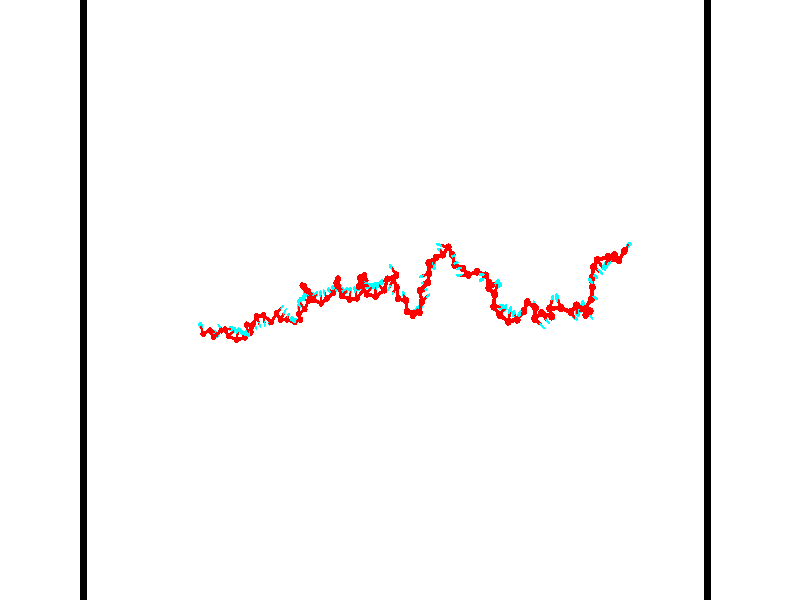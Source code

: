 // switches for output
#declare DRAW_BASES = 1; // possible values are 0, 1; only relevant for DNA ribbons
#declare DRAW_BASES_TYPE = 3; // possible values are 1, 2, 3; only relevant for DNA ribbons
#declare DRAW_FOG = 0; // set to 1 to enable fog

#include "colors.inc"

#include "transforms.inc"
background { rgb <1, 1, 1>}

#default {
   normal{
       ripples 0.25
       frequency 0.20
       turbulence 0.2
       lambda 5
   }
	finish {
		phong 0.1
		phong_size 40.
	}
}

// original window dimensions: 1024x640


// camera settings

camera {
	sky <-0, 1, 0>
	up <-0, 1, 0>
	right 1.6 * <0.99995, 0, 0.00999983>
	location <54.4867, 55, 106.329>
	look_at <55, 55, 55.0001>
	direction <0.513302, 0, -51.3289>
	angle 67.0682
}


# declare cpy_camera_pos = <54.4867, 55, 106.329>;
# if (DRAW_FOG = 1)
fog {
	fog_type 2
	up vnormalize(cpy_camera_pos)
	color rgbt<1,1,1,0.3>
	distance 1e-5
	fog_alt 3e-3
	fog_offset 88
}
# end


// LIGHTS

# declare lum = 6;
global_settings {
	ambient_light rgb lum * <0.05, 0.05, 0.05>
	max_trace_level 15
}# declare cpy_direct_light_amount = 0.25;
light_source
{	1000 * <-0.98995, -1, 1.00995>,
	rgb lum * cpy_direct_light_amount
	parallel
}

light_source
{	1000 * <0.98995, 1, -1.00995>,
	rgb lum * cpy_direct_light_amount
	parallel
}

// strand 0

// nucleotide -1

// particle -1
sphere {
	<36.664909, 52.371761, 49.746845> 0.250000
	pigment { color rgbt <1,0,0,0> }
	no_shadow
}
cylinder {
	<36.527660, 52.747406, 49.754097>,  <36.445309, 52.972794, 49.758446>, 0.100000
	pigment { color rgbt <1,0,0,0> }
	no_shadow
}
cylinder {
	<36.527660, 52.747406, 49.754097>,  <36.664909, 52.371761, 49.746845>, 0.100000
	pigment { color rgbt <1,0,0,0> }
	no_shadow
}

// particle -1
sphere {
	<36.527660, 52.747406, 49.754097> 0.100000
	pigment { color rgbt <1,0,0,0> }
	no_shadow
}
sphere {
	0, 1
	scale<0.080000,0.200000,0.300000>
	matrix <-0.168794, -0.042667, -0.984727,
		-0.923999, -0.340944, 0.173157,
		-0.343125, 0.939115, 0.018125,
		36.424725, 53.029140, 49.759533>
	pigment { color rgbt <0,1,1,0> }
	no_shadow
}
cylinder {
	<37.135235, 52.603924, 49.228546>,  <36.664909, 52.371761, 49.746845>, 0.130000
	pigment { color rgbt <1,0,0,0> }
	no_shadow
}

// nucleotide -1

// particle -1
sphere {
	<37.135235, 52.603924, 49.228546> 0.250000
	pigment { color rgbt <1,0,0,0> }
	no_shadow
}
cylinder {
	<37.281822, 52.509537, 48.868542>,  <37.369774, 52.452904, 48.652538>, 0.100000
	pigment { color rgbt <1,0,0,0> }
	no_shadow
}
cylinder {
	<37.281822, 52.509537, 48.868542>,  <37.135235, 52.603924, 49.228546>, 0.100000
	pigment { color rgbt <1,0,0,0> }
	no_shadow
}

// particle -1
sphere {
	<37.281822, 52.509537, 48.868542> 0.100000
	pigment { color rgbt <1,0,0,0> }
	no_shadow
}
sphere {
	0, 1
	scale<0.080000,0.200000,0.300000>
	matrix <0.804641, -0.405318, 0.433902,
		-0.467176, -0.883198, 0.041330,
		0.366469, -0.235965, -0.900012,
		37.391762, 52.438747, 48.598537>
	pigment { color rgbt <0,1,1,0> }
	no_shadow
}
cylinder {
	<37.545315, 52.086651, 49.482113>,  <37.135235, 52.603924, 49.228546>, 0.130000
	pigment { color rgbt <1,0,0,0> }
	no_shadow
}

// nucleotide -1

// particle -1
sphere {
	<37.545315, 52.086651, 49.482113> 0.250000
	pigment { color rgbt <1,0,0,0> }
	no_shadow
}
cylinder {
	<37.652290, 52.141106, 49.100548>,  <37.716476, 52.173779, 48.871609>, 0.100000
	pigment { color rgbt <1,0,0,0> }
	no_shadow
}
cylinder {
	<37.652290, 52.141106, 49.100548>,  <37.545315, 52.086651, 49.482113>, 0.100000
	pigment { color rgbt <1,0,0,0> }
	no_shadow
}

// particle -1
sphere {
	<37.652290, 52.141106, 49.100548> 0.100000
	pigment { color rgbt <1,0,0,0> }
	no_shadow
}
sphere {
	0, 1
	scale<0.080000,0.200000,0.300000>
	matrix <0.939907, -0.254931, 0.227125,
		-0.212261, -0.957327, -0.196137,
		0.267434, 0.136141, -0.953910,
		37.732521, 52.181950, 48.814373>
	pigment { color rgbt <0,1,1,0> }
	no_shadow
}
cylinder {
	<38.225163, 52.620579, 49.356674>,  <37.545315, 52.086651, 49.482113>, 0.130000
	pigment { color rgbt <1,0,0,0> }
	no_shadow
}

// nucleotide -1

// particle -1
sphere {
	<38.225163, 52.620579, 49.356674> 0.250000
	pigment { color rgbt <1,0,0,0> }
	no_shadow
}
cylinder {
	<38.214134, 52.831253, 49.696522>,  <38.207516, 52.957657, 49.900429>, 0.100000
	pigment { color rgbt <1,0,0,0> }
	no_shadow
}
cylinder {
	<38.214134, 52.831253, 49.696522>,  <38.225163, 52.620579, 49.356674>, 0.100000
	pigment { color rgbt <1,0,0,0> }
	no_shadow
}

// particle -1
sphere {
	<38.214134, 52.831253, 49.696522> 0.100000
	pigment { color rgbt <1,0,0,0> }
	no_shadow
}
sphere {
	0, 1
	scale<0.080000,0.200000,0.300000>
	matrix <0.642792, 0.660255, -0.388435,
		-0.765544, 0.535416, -0.356752,
		-0.027573, 0.526682, 0.849615,
		38.205864, 52.989258, 49.951405>
	pigment { color rgbt <0,1,1,0> }
	no_shadow
}
cylinder {
	<38.727608, 52.699772, 49.876965>,  <38.225163, 52.620579, 49.356674>, 0.130000
	pigment { color rgbt <1,0,0,0> }
	no_shadow
}

// nucleotide -1

// particle -1
sphere {
	<38.727608, 52.699772, 49.876965> 0.250000
	pigment { color rgbt <1,0,0,0> }
	no_shadow
}
cylinder {
	<38.957096, 52.745483, 49.552547>,  <39.094788, 52.772911, 49.357899>, 0.100000
	pigment { color rgbt <1,0,0,0> }
	no_shadow
}
cylinder {
	<38.957096, 52.745483, 49.552547>,  <38.727608, 52.699772, 49.876965>, 0.100000
	pigment { color rgbt <1,0,0,0> }
	no_shadow
}

// particle -1
sphere {
	<38.957096, 52.745483, 49.552547> 0.100000
	pigment { color rgbt <1,0,0,0> }
	no_shadow
}
sphere {
	0, 1
	scale<0.080000,0.200000,0.300000>
	matrix <0.819025, -0.088302, 0.566922,
		-0.006831, -0.989517, -0.144255,
		0.573717, 0.114276, -0.811042,
		39.129211, 52.779766, 49.309235>
	pigment { color rgbt <0,1,1,0> }
	no_shadow
}
cylinder {
	<39.074821, 52.199715, 49.930035>,  <38.727608, 52.699772, 49.876965>, 0.130000
	pigment { color rgbt <1,0,0,0> }
	no_shadow
}

// nucleotide -1

// particle -1
sphere {
	<39.074821, 52.199715, 49.930035> 0.250000
	pigment { color rgbt <1,0,0,0> }
	no_shadow
}
cylinder {
	<39.290035, 52.438576, 49.692070>,  <39.419163, 52.581894, 49.549290>, 0.100000
	pigment { color rgbt <1,0,0,0> }
	no_shadow
}
cylinder {
	<39.290035, 52.438576, 49.692070>,  <39.074821, 52.199715, 49.930035>, 0.100000
	pigment { color rgbt <1,0,0,0> }
	no_shadow
}

// particle -1
sphere {
	<39.290035, 52.438576, 49.692070> 0.100000
	pigment { color rgbt <1,0,0,0> }
	no_shadow
}
sphere {
	0, 1
	scale<0.080000,0.200000,0.300000>
	matrix <0.798382, -0.134636, 0.586907,
		0.270378, -0.790745, -0.549198,
		0.538036, 0.597156, -0.594913,
		39.451447, 52.617722, 49.513596>
	pigment { color rgbt <0,1,1,0> }
	no_shadow
}
cylinder {
	<39.758820, 51.891834, 49.644428>,  <39.074821, 52.199715, 49.930035>, 0.130000
	pigment { color rgbt <1,0,0,0> }
	no_shadow
}

// nucleotide -1

// particle -1
sphere {
	<39.758820, 51.891834, 49.644428> 0.250000
	pigment { color rgbt <1,0,0,0> }
	no_shadow
}
cylinder {
	<39.822754, 52.286690, 49.643204>,  <39.861115, 52.523602, 49.642471>, 0.100000
	pigment { color rgbt <1,0,0,0> }
	no_shadow
}
cylinder {
	<39.822754, 52.286690, 49.643204>,  <39.758820, 51.891834, 49.644428>, 0.100000
	pigment { color rgbt <1,0,0,0> }
	no_shadow
}

// particle -1
sphere {
	<39.822754, 52.286690, 49.643204> 0.100000
	pigment { color rgbt <1,0,0,0> }
	no_shadow
}
sphere {
	0, 1
	scale<0.080000,0.200000,0.300000>
	matrix <0.815528, -0.130303, 0.563857,
		0.556207, -0.092620, -0.825867,
		0.159837, 0.987139, -0.003059,
		39.870705, 52.582832, 49.642284>
	pigment { color rgbt <0,1,1,0> }
	no_shadow
}
cylinder {
	<40.473030, 52.046822, 49.406452>,  <39.758820, 51.891834, 49.644428>, 0.130000
	pigment { color rgbt <1,0,0,0> }
	no_shadow
}

// nucleotide -1

// particle -1
sphere {
	<40.473030, 52.046822, 49.406452> 0.250000
	pigment { color rgbt <1,0,0,0> }
	no_shadow
}
cylinder {
	<40.331863, 52.329170, 49.652119>,  <40.247162, 52.498581, 49.799519>, 0.100000
	pigment { color rgbt <1,0,0,0> }
	no_shadow
}
cylinder {
	<40.331863, 52.329170, 49.652119>,  <40.473030, 52.046822, 49.406452>, 0.100000
	pigment { color rgbt <1,0,0,0> }
	no_shadow
}

// particle -1
sphere {
	<40.331863, 52.329170, 49.652119> 0.100000
	pigment { color rgbt <1,0,0,0> }
	no_shadow
}
sphere {
	0, 1
	scale<0.080000,0.200000,0.300000>
	matrix <0.824137, -0.076269, 0.561231,
		0.442998, 0.704223, -0.554818,
		-0.352917, 0.705871, 0.614163,
		40.225990, 52.540932, 49.836369>
	pigment { color rgbt <0,1,1,0> }
	no_shadow
}
cylinder {
	<41.045788, 52.456196, 49.481346>,  <40.473030, 52.046822, 49.406452>, 0.130000
	pigment { color rgbt <1,0,0,0> }
	no_shadow
}

// nucleotide -1

// particle -1
sphere {
	<41.045788, 52.456196, 49.481346> 0.250000
	pigment { color rgbt <1,0,0,0> }
	no_shadow
}
cylinder {
	<40.795429, 52.447433, 49.793186>,  <40.645214, 52.442177, 49.980289>, 0.100000
	pigment { color rgbt <1,0,0,0> }
	no_shadow
}
cylinder {
	<40.795429, 52.447433, 49.793186>,  <41.045788, 52.456196, 49.481346>, 0.100000
	pigment { color rgbt <1,0,0,0> }
	no_shadow
}

// particle -1
sphere {
	<40.795429, 52.447433, 49.793186> 0.100000
	pigment { color rgbt <1,0,0,0> }
	no_shadow
}
sphere {
	0, 1
	scale<0.080000,0.200000,0.300000>
	matrix <0.775799, -0.119939, 0.619475,
		0.079933, 0.992539, 0.092066,
		-0.625896, -0.021908, 0.779599,
		40.607662, 52.440861, 50.027065>
	pigment { color rgbt <0,1,1,0> }
	no_shadow
}
cylinder {
	<41.243233, 52.939724, 50.085732>,  <41.045788, 52.456196, 49.481346>, 0.130000
	pigment { color rgbt <1,0,0,0> }
	no_shadow
}

// nucleotide -1

// particle -1
sphere {
	<41.243233, 52.939724, 50.085732> 0.250000
	pigment { color rgbt <1,0,0,0> }
	no_shadow
}
cylinder {
	<41.011909, 52.655376, 50.245842>,  <40.873116, 52.484768, 50.341908>, 0.100000
	pigment { color rgbt <1,0,0,0> }
	no_shadow
}
cylinder {
	<41.011909, 52.655376, 50.245842>,  <41.243233, 52.939724, 50.085732>, 0.100000
	pigment { color rgbt <1,0,0,0> }
	no_shadow
}

// particle -1
sphere {
	<41.011909, 52.655376, 50.245842> 0.100000
	pigment { color rgbt <1,0,0,0> }
	no_shadow
}
sphere {
	0, 1
	scale<0.080000,0.200000,0.300000>
	matrix <0.672350, -0.137405, 0.727369,
		-0.462062, 0.689774, 0.557415,
		-0.578312, -0.710867, 0.400280,
		40.838417, 52.442116, 50.365925>
	pigment { color rgbt <0,1,1,0> }
	no_shadow
}
cylinder {
	<40.970337, 53.106644, 50.810818>,  <41.243233, 52.939724, 50.085732>, 0.130000
	pigment { color rgbt <1,0,0,0> }
	no_shadow
}

// nucleotide -1

// particle -1
sphere {
	<40.970337, 53.106644, 50.810818> 0.250000
	pigment { color rgbt <1,0,0,0> }
	no_shadow
}
cylinder {
	<41.035206, 52.720398, 50.729546>,  <41.074127, 52.488651, 50.680782>, 0.100000
	pigment { color rgbt <1,0,0,0> }
	no_shadow
}
cylinder {
	<41.035206, 52.720398, 50.729546>,  <40.970337, 53.106644, 50.810818>, 0.100000
	pigment { color rgbt <1,0,0,0> }
	no_shadow
}

// particle -1
sphere {
	<41.035206, 52.720398, 50.729546> 0.100000
	pigment { color rgbt <1,0,0,0> }
	no_shadow
}
sphere {
	0, 1
	scale<0.080000,0.200000,0.300000>
	matrix <0.751551, -0.012560, 0.659555,
		-0.639430, -0.259661, 0.723675,
		0.162171, -0.965618, -0.203180,
		41.083858, 52.430714, 50.668591>
	pigment { color rgbt <0,1,1,0> }
	no_shadow
}
cylinder {
	<41.642673, 53.150120, 50.994366>,  <40.970337, 53.106644, 50.810818>, 0.130000
	pigment { color rgbt <1,0,0,0> }
	no_shadow
}

// nucleotide -1

// particle -1
sphere {
	<41.642673, 53.150120, 50.994366> 0.250000
	pigment { color rgbt <1,0,0,0> }
	no_shadow
}
cylinder {
	<41.843655, 53.032219, 51.319489>,  <41.964245, 52.961479, 51.514565>, 0.100000
	pigment { color rgbt <1,0,0,0> }
	no_shadow
}
cylinder {
	<41.843655, 53.032219, 51.319489>,  <41.642673, 53.150120, 50.994366>, 0.100000
	pigment { color rgbt <1,0,0,0> }
	no_shadow
}

// particle -1
sphere {
	<41.843655, 53.032219, 51.319489> 0.100000
	pigment { color rgbt <1,0,0,0> }
	no_shadow
}
sphere {
	0, 1
	scale<0.080000,0.200000,0.300000>
	matrix <0.860314, 0.263971, -0.436095,
		-0.086019, 0.918390, 0.386212,
		0.502454, -0.294751, 0.812811,
		41.994392, 52.943794, 51.563332>
	pigment { color rgbt <0,1,1,0> }
	no_shadow
}
cylinder {
	<42.005291, 53.751278, 51.327229>,  <41.642673, 53.150120, 50.994366>, 0.130000
	pigment { color rgbt <1,0,0,0> }
	no_shadow
}

// nucleotide -1

// particle -1
sphere {
	<42.005291, 53.751278, 51.327229> 0.250000
	pigment { color rgbt <1,0,0,0> }
	no_shadow
}
cylinder {
	<42.169537, 53.388702, 51.366745>,  <42.268085, 53.171158, 51.390457>, 0.100000
	pigment { color rgbt <1,0,0,0> }
	no_shadow
}
cylinder {
	<42.169537, 53.388702, 51.366745>,  <42.005291, 53.751278, 51.327229>, 0.100000
	pigment { color rgbt <1,0,0,0> }
	no_shadow
}

// particle -1
sphere {
	<42.169537, 53.388702, 51.366745> 0.100000
	pigment { color rgbt <1,0,0,0> }
	no_shadow
}
sphere {
	0, 1
	scale<0.080000,0.200000,0.300000>
	matrix <0.864062, 0.352224, -0.359632,
		0.291187, 0.233035, 0.927849,
		0.410617, -0.906440, 0.098794,
		42.292721, 53.116772, 51.396381>
	pigment { color rgbt <0,1,1,0> }
	no_shadow
}
cylinder {
	<42.701801, 53.845062, 51.652100>,  <42.005291, 53.751278, 51.327229>, 0.130000
	pigment { color rgbt <1,0,0,0> }
	no_shadow
}

// nucleotide -1

// particle -1
sphere {
	<42.701801, 53.845062, 51.652100> 0.250000
	pigment { color rgbt <1,0,0,0> }
	no_shadow
}
cylinder {
	<42.711224, 53.487206, 51.473633>,  <42.716877, 53.272491, 51.366550>, 0.100000
	pigment { color rgbt <1,0,0,0> }
	no_shadow
}
cylinder {
	<42.711224, 53.487206, 51.473633>,  <42.701801, 53.845062, 51.652100>, 0.100000
	pigment { color rgbt <1,0,0,0> }
	no_shadow
}

// particle -1
sphere {
	<42.711224, 53.487206, 51.473633> 0.100000
	pigment { color rgbt <1,0,0,0> }
	no_shadow
}
sphere {
	0, 1
	scale<0.080000,0.200000,0.300000>
	matrix <0.924109, 0.189750, -0.331688,
		0.381402, -0.404495, 0.831214,
		0.023557, -0.894639, -0.446169,
		42.718292, 53.218815, 51.339783>
	pigment { color rgbt <0,1,1,0> }
	no_shadow
}
cylinder {
	<43.438984, 53.341385, 51.802929>,  <42.701801, 53.845062, 51.652100>, 0.130000
	pigment { color rgbt <1,0,0,0> }
	no_shadow
}

// nucleotide -1

// particle -1
sphere {
	<43.438984, 53.341385, 51.802929> 0.250000
	pigment { color rgbt <1,0,0,0> }
	no_shadow
}
cylinder {
	<43.250877, 53.273121, 51.456581>,  <43.138016, 53.232162, 51.248772>, 0.100000
	pigment { color rgbt <1,0,0,0> }
	no_shadow
}
cylinder {
	<43.250877, 53.273121, 51.456581>,  <43.438984, 53.341385, 51.802929>, 0.100000
	pigment { color rgbt <1,0,0,0> }
	no_shadow
}

// particle -1
sphere {
	<43.250877, 53.273121, 51.456581> 0.100000
	pigment { color rgbt <1,0,0,0> }
	no_shadow
}
sphere {
	0, 1
	scale<0.080000,0.200000,0.300000>
	matrix <0.837843, 0.221903, -0.498777,
		0.277260, -0.960018, 0.038634,
		-0.470262, -0.170660, -0.865868,
		43.109798, 53.221924, 51.196819>
	pigment { color rgbt <0,1,1,0> }
	no_shadow
}
cylinder {
	<43.837105, 53.986065, 51.415756>,  <43.438984, 53.341385, 51.802929>, 0.130000
	pigment { color rgbt <1,0,0,0> }
	no_shadow
}

// nucleotide -1

// particle -1
sphere {
	<43.837105, 53.986065, 51.415756> 0.250000
	pigment { color rgbt <1,0,0,0> }
	no_shadow
}
cylinder {
	<44.062542, 54.247128, 51.213211>,  <44.197803, 54.403767, 51.091682>, 0.100000
	pigment { color rgbt <1,0,0,0> }
	no_shadow
}
cylinder {
	<44.062542, 54.247128, 51.213211>,  <43.837105, 53.986065, 51.415756>, 0.100000
	pigment { color rgbt <1,0,0,0> }
	no_shadow
}

// particle -1
sphere {
	<44.062542, 54.247128, 51.213211> 0.100000
	pigment { color rgbt <1,0,0,0> }
	no_shadow
}
sphere {
	0, 1
	scale<0.080000,0.200000,0.300000>
	matrix <0.655148, -0.726522, -0.207237,
		-0.503138, -0.214947, -0.837048,
		0.563589, 0.652659, -0.506363,
		44.231617, 54.442924, 51.061302>
	pigment { color rgbt <0,1,1,0> }
	no_shadow
}
cylinder {
	<44.107910, 53.511658, 50.955555>,  <43.837105, 53.986065, 51.415756>, 0.130000
	pigment { color rgbt <1,0,0,0> }
	no_shadow
}

// nucleotide -1

// particle -1
sphere {
	<44.107910, 53.511658, 50.955555> 0.250000
	pigment { color rgbt <1,0,0,0> }
	no_shadow
}
cylinder {
	<44.317120, 53.850811, 50.920826>,  <44.442646, 54.054302, 50.899986>, 0.100000
	pigment { color rgbt <1,0,0,0> }
	no_shadow
}
cylinder {
	<44.317120, 53.850811, 50.920826>,  <44.107910, 53.511658, 50.955555>, 0.100000
	pigment { color rgbt <1,0,0,0> }
	no_shadow
}

// particle -1
sphere {
	<44.317120, 53.850811, 50.920826> 0.100000
	pigment { color rgbt <1,0,0,0> }
	no_shadow
}
sphere {
	0, 1
	scale<0.080000,0.200000,0.300000>
	matrix <0.831494, -0.529966, -0.166592,
		-0.187265, 0.014936, -0.982196,
		0.523019, 0.847887, -0.086825,
		44.474026, 54.105179, 50.894779>
	pigment { color rgbt <0,1,1,0> }
	no_shadow
}
cylinder {
	<44.563507, 53.479576, 50.268852>,  <44.107910, 53.511658, 50.955555>, 0.130000
	pigment { color rgbt <1,0,0,0> }
	no_shadow
}

// nucleotide -1

// particle -1
sphere {
	<44.563507, 53.479576, 50.268852> 0.250000
	pigment { color rgbt <1,0,0,0> }
	no_shadow
}
cylinder {
	<44.684738, 53.684090, 50.590530>,  <44.757477, 53.806797, 50.783539>, 0.100000
	pigment { color rgbt <1,0,0,0> }
	no_shadow
}
cylinder {
	<44.684738, 53.684090, 50.590530>,  <44.563507, 53.479576, 50.268852>, 0.100000
	pigment { color rgbt <1,0,0,0> }
	no_shadow
}

// particle -1
sphere {
	<44.684738, 53.684090, 50.590530> 0.100000
	pigment { color rgbt <1,0,0,0> }
	no_shadow
}
sphere {
	0, 1
	scale<0.080000,0.200000,0.300000>
	matrix <0.832903, -0.552171, 0.037159,
		0.463054, 0.658557, -0.593198,
		0.303075, 0.511283, 0.804199,
		44.775661, 53.837475, 50.831791>
	pigment { color rgbt <0,1,1,0> }
	no_shadow
}
cylinder {
	<45.274334, 53.288349, 50.203976>,  <44.563507, 53.479576, 50.268852>, 0.130000
	pigment { color rgbt <1,0,0,0> }
	no_shadow
}

// nucleotide -1

// particle -1
sphere {
	<45.274334, 53.288349, 50.203976> 0.250000
	pigment { color rgbt <1,0,0,0> }
	no_shadow
}
cylinder {
	<45.175903, 53.453392, 50.554794>,  <45.116844, 53.552418, 50.765285>, 0.100000
	pigment { color rgbt <1,0,0,0> }
	no_shadow
}
cylinder {
	<45.175903, 53.453392, 50.554794>,  <45.274334, 53.288349, 50.203976>, 0.100000
	pigment { color rgbt <1,0,0,0> }
	no_shadow
}

// particle -1
sphere {
	<45.175903, 53.453392, 50.554794> 0.100000
	pigment { color rgbt <1,0,0,0> }
	no_shadow
}
sphere {
	0, 1
	scale<0.080000,0.200000,0.300000>
	matrix <0.745587, -0.497592, 0.443285,
		0.619311, 0.762993, -0.185189,
		-0.246075, 0.412606, 0.877042,
		45.102081, 53.577175, 50.817905>
	pigment { color rgbt <0,1,1,0> }
	no_shadow
}
cylinder {
	<45.863304, 53.477837, 50.521488>,  <45.274334, 53.288349, 50.203976>, 0.130000
	pigment { color rgbt <1,0,0,0> }
	no_shadow
}

// nucleotide -1

// particle -1
sphere {
	<45.863304, 53.477837, 50.521488> 0.250000
	pigment { color rgbt <1,0,0,0> }
	no_shadow
}
cylinder {
	<45.613171, 53.454773, 50.832779>,  <45.463089, 53.440933, 51.019554>, 0.100000
	pigment { color rgbt <1,0,0,0> }
	no_shadow
}
cylinder {
	<45.613171, 53.454773, 50.832779>,  <45.863304, 53.477837, 50.521488>, 0.100000
	pigment { color rgbt <1,0,0,0> }
	no_shadow
}

// particle -1
sphere {
	<45.613171, 53.454773, 50.832779> 0.100000
	pigment { color rgbt <1,0,0,0> }
	no_shadow
}
sphere {
	0, 1
	scale<0.080000,0.200000,0.300000>
	matrix <0.755778, -0.293073, 0.585584,
		0.194312, 0.954350, 0.226847,
		-0.625334, -0.057660, 0.778224,
		45.425571, 53.437473, 51.066246>
	pigment { color rgbt <0,1,1,0> }
	no_shadow
}
cylinder {
	<45.794056, 53.928860, 51.118999>,  <45.863304, 53.477837, 50.521488>, 0.130000
	pigment { color rgbt <1,0,0,0> }
	no_shadow
}

// nucleotide -1

// particle -1
sphere {
	<45.794056, 53.928860, 51.118999> 0.250000
	pigment { color rgbt <1,0,0,0> }
	no_shadow
}
cylinder {
	<45.758633, 54.260204, 50.897739>,  <45.737381, 54.459011, 50.764984>, 0.100000
	pigment { color rgbt <1,0,0,0> }
	no_shadow
}
cylinder {
	<45.758633, 54.260204, 50.897739>,  <45.794056, 53.928860, 51.118999>, 0.100000
	pigment { color rgbt <1,0,0,0> }
	no_shadow
}

// particle -1
sphere {
	<45.758633, 54.260204, 50.897739> 0.100000
	pigment { color rgbt <1,0,0,0> }
	no_shadow
}
sphere {
	0, 1
	scale<0.080000,0.200000,0.300000>
	matrix <0.165920, 0.559837, 0.811821,
		0.982155, -0.019886, -0.187019,
		-0.088556, 0.828364, -0.553147,
		45.732067, 54.508713, 50.731796>
	pigment { color rgbt <0,1,1,0> }
	no_shadow
}
cylinder {
	<46.342697, 54.300476, 51.145412>,  <45.794056, 53.928860, 51.118999>, 0.130000
	pigment { color rgbt <1,0,0,0> }
	no_shadow
}

// nucleotide -1

// particle -1
sphere {
	<46.342697, 54.300476, 51.145412> 0.250000
	pigment { color rgbt <1,0,0,0> }
	no_shadow
}
cylinder {
	<46.073494, 54.588619, 51.078304>,  <45.911972, 54.761505, 51.038040>, 0.100000
	pigment { color rgbt <1,0,0,0> }
	no_shadow
}
cylinder {
	<46.073494, 54.588619, 51.078304>,  <46.342697, 54.300476, 51.145412>, 0.100000
	pigment { color rgbt <1,0,0,0> }
	no_shadow
}

// particle -1
sphere {
	<46.073494, 54.588619, 51.078304> 0.100000
	pigment { color rgbt <1,0,0,0> }
	no_shadow
}
sphere {
	0, 1
	scale<0.080000,0.200000,0.300000>
	matrix <0.314452, 0.483979, 0.816630,
		0.669460, 0.496844, -0.552240,
		-0.673010, 0.720354, -0.167771,
		45.871590, 54.804726, 51.027973>
	pigment { color rgbt <0,1,1,0> }
	no_shadow
}
cylinder {
	<46.657913, 54.951069, 50.883877>,  <46.342697, 54.300476, 51.145412>, 0.130000
	pigment { color rgbt <1,0,0,0> }
	no_shadow
}

// nucleotide -1

// particle -1
sphere {
	<46.657913, 54.951069, 50.883877> 0.250000
	pigment { color rgbt <1,0,0,0> }
	no_shadow
}
cylinder {
	<46.329010, 55.019276, 51.101067>,  <46.131668, 55.060200, 51.231380>, 0.100000
	pigment { color rgbt <1,0,0,0> }
	no_shadow
}
cylinder {
	<46.329010, 55.019276, 51.101067>,  <46.657913, 54.951069, 50.883877>, 0.100000
	pigment { color rgbt <1,0,0,0> }
	no_shadow
}

// particle -1
sphere {
	<46.329010, 55.019276, 51.101067> 0.100000
	pigment { color rgbt <1,0,0,0> }
	no_shadow
}
sphere {
	0, 1
	scale<0.080000,0.200000,0.300000>
	matrix <0.482883, 0.713952, 0.507047,
		-0.301193, 0.679114, -0.669393,
		-0.822257, 0.170519, 0.542970,
		46.082333, 55.070431, 51.263958>
	pigment { color rgbt <0,1,1,0> }
	no_shadow
}
cylinder {
	<46.548435, 55.710209, 51.075024>,  <46.657913, 54.951069, 50.883877>, 0.130000
	pigment { color rgbt <1,0,0,0> }
	no_shadow
}

// nucleotide -1

// particle -1
sphere {
	<46.548435, 55.710209, 51.075024> 0.250000
	pigment { color rgbt <1,0,0,0> }
	no_shadow
}
cylinder {
	<46.432281, 55.448185, 51.354046>,  <46.362591, 55.290970, 51.521458>, 0.100000
	pigment { color rgbt <1,0,0,0> }
	no_shadow
}
cylinder {
	<46.432281, 55.448185, 51.354046>,  <46.548435, 55.710209, 51.075024>, 0.100000
	pigment { color rgbt <1,0,0,0> }
	no_shadow
}

// particle -1
sphere {
	<46.432281, 55.448185, 51.354046> 0.100000
	pigment { color rgbt <1,0,0,0> }
	no_shadow
}
sphere {
	0, 1
	scale<0.080000,0.200000,0.300000>
	matrix <0.595494, 0.446906, 0.667579,
		-0.749043, 0.609241, 0.260308,
		-0.290383, -0.655057, 0.697551,
		46.345165, 55.251667, 51.563313>
	pigment { color rgbt <0,1,1,0> }
	no_shadow
}
cylinder {
	<46.194149, 56.085045, 51.691875>,  <46.548435, 55.710209, 51.075024>, 0.130000
	pigment { color rgbt <1,0,0,0> }
	no_shadow
}

// nucleotide -1

// particle -1
sphere {
	<46.194149, 56.085045, 51.691875> 0.250000
	pigment { color rgbt <1,0,0,0> }
	no_shadow
}
cylinder {
	<46.346539, 55.728374, 51.789665>,  <46.437973, 55.514374, 51.848339>, 0.100000
	pigment { color rgbt <1,0,0,0> }
	no_shadow
}
cylinder {
	<46.346539, 55.728374, 51.789665>,  <46.194149, 56.085045, 51.691875>, 0.100000
	pigment { color rgbt <1,0,0,0> }
	no_shadow
}

// particle -1
sphere {
	<46.346539, 55.728374, 51.789665> 0.100000
	pigment { color rgbt <1,0,0,0> }
	no_shadow
}
sphere {
	0, 1
	scale<0.080000,0.200000,0.300000>
	matrix <0.607044, 0.440674, 0.661289,
		-0.697390, -0.103530, 0.709175,
		0.380978, -0.891677, 0.244474,
		46.460831, 55.460873, 51.863007>
	pigment { color rgbt <0,1,1,0> }
	no_shadow
}
cylinder {
	<46.492516, 56.005287, 52.381882>,  <46.194149, 56.085045, 51.691875>, 0.130000
	pigment { color rgbt <1,0,0,0> }
	no_shadow
}

// nucleotide -1

// particle -1
sphere {
	<46.492516, 56.005287, 52.381882> 0.250000
	pigment { color rgbt <1,0,0,0> }
	no_shadow
}
cylinder {
	<46.692287, 55.699833, 52.218208>,  <46.812149, 55.516560, 52.120003>, 0.100000
	pigment { color rgbt <1,0,0,0> }
	no_shadow
}
cylinder {
	<46.692287, 55.699833, 52.218208>,  <46.492516, 56.005287, 52.381882>, 0.100000
	pigment { color rgbt <1,0,0,0> }
	no_shadow
}

// particle -1
sphere {
	<46.692287, 55.699833, 52.218208> 0.100000
	pigment { color rgbt <1,0,0,0> }
	no_shadow
}
sphere {
	0, 1
	scale<0.080000,0.200000,0.300000>
	matrix <0.848056, 0.334350, 0.411109,
		-0.177129, -0.552328, 0.814592,
		0.499426, -0.763638, -0.409182,
		46.842113, 55.470741, 52.095455>
	pigment { color rgbt <0,1,1,0> }
	no_shadow
}
cylinder {
	<46.879002, 55.669285, 52.890980>,  <46.492516, 56.005287, 52.381882>, 0.130000
	pigment { color rgbt <1,0,0,0> }
	no_shadow
}

// nucleotide -1

// particle -1
sphere {
	<46.879002, 55.669285, 52.890980> 0.250000
	pigment { color rgbt <1,0,0,0> }
	no_shadow
}
cylinder {
	<47.089272, 55.522839, 52.583832>,  <47.215431, 55.434971, 52.399544>, 0.100000
	pigment { color rgbt <1,0,0,0> }
	no_shadow
}
cylinder {
	<47.089272, 55.522839, 52.583832>,  <46.879002, 55.669285, 52.890980>, 0.100000
	pigment { color rgbt <1,0,0,0> }
	no_shadow
}

// particle -1
sphere {
	<47.089272, 55.522839, 52.583832> 0.100000
	pigment { color rgbt <1,0,0,0> }
	no_shadow
}
sphere {
	0, 1
	scale<0.080000,0.200000,0.300000>
	matrix <0.842735, 0.100985, 0.528771,
		-0.116047, -0.925074, 0.361623,
		0.525671, -0.366115, -0.767873,
		47.246971, 55.413006, 52.353470>
	pigment { color rgbt <0,1,1,0> }
	no_shadow
}
cylinder {
	<47.371685, 55.012035, 53.047432>,  <46.879002, 55.669285, 52.890980>, 0.130000
	pigment { color rgbt <1,0,0,0> }
	no_shadow
}

// nucleotide -1

// particle -1
sphere {
	<47.371685, 55.012035, 53.047432> 0.250000
	pigment { color rgbt <1,0,0,0> }
	no_shadow
}
cylinder {
	<47.487637, 55.253532, 52.750389>,  <47.557209, 55.398430, 52.572163>, 0.100000
	pigment { color rgbt <1,0,0,0> }
	no_shadow
}
cylinder {
	<47.487637, 55.253532, 52.750389>,  <47.371685, 55.012035, 53.047432>, 0.100000
	pigment { color rgbt <1,0,0,0> }
	no_shadow
}

// particle -1
sphere {
	<47.487637, 55.253532, 52.750389> 0.100000
	pigment { color rgbt <1,0,0,0> }
	no_shadow
}
sphere {
	0, 1
	scale<0.080000,0.200000,0.300000>
	matrix <0.904462, 0.080877, 0.418816,
		0.312918, -0.793063, -0.522621,
		0.289880, 0.603746, -0.742604,
		47.574600, 55.434658, 52.527607>
	pigment { color rgbt <0,1,1,0> }
	no_shadow
}
cylinder {
	<48.016075, 54.758358, 52.597179>,  <47.371685, 55.012035, 53.047432>, 0.130000
	pigment { color rgbt <1,0,0,0> }
	no_shadow
}

// nucleotide -1

// particle -1
sphere {
	<48.016075, 54.758358, 52.597179> 0.250000
	pigment { color rgbt <1,0,0,0> }
	no_shadow
}
cylinder {
	<47.986694, 55.156853, 52.615620>,  <47.969067, 55.395950, 52.626682>, 0.100000
	pigment { color rgbt <1,0,0,0> }
	no_shadow
}
cylinder {
	<47.986694, 55.156853, 52.615620>,  <48.016075, 54.758358, 52.597179>, 0.100000
	pigment { color rgbt <1,0,0,0> }
	no_shadow
}

// particle -1
sphere {
	<47.986694, 55.156853, 52.615620> 0.100000
	pigment { color rgbt <1,0,0,0> }
	no_shadow
}
sphere {
	0, 1
	scale<0.080000,0.200000,0.300000>
	matrix <0.923834, 0.050558, 0.379440,
		0.375679, 0.070459, -0.924067,
		-0.073454, 0.996233, 0.046099,
		47.964657, 55.455723, 52.629448>
	pigment { color rgbt <0,1,1,0> }
	no_shadow
}
cylinder {
	<48.490768, 55.100651, 52.267029>,  <48.016075, 54.758358, 52.597179>, 0.130000
	pigment { color rgbt <1,0,0,0> }
	no_shadow
}

// nucleotide -1

// particle -1
sphere {
	<48.490768, 55.100651, 52.267029> 0.250000
	pigment { color rgbt <1,0,0,0> }
	no_shadow
}
cylinder {
	<48.392097, 55.361214, 52.554031>,  <48.332893, 55.517551, 52.726231>, 0.100000
	pigment { color rgbt <1,0,0,0> }
	no_shadow
}
cylinder {
	<48.392097, 55.361214, 52.554031>,  <48.490768, 55.100651, 52.267029>, 0.100000
	pigment { color rgbt <1,0,0,0> }
	no_shadow
}

// particle -1
sphere {
	<48.392097, 55.361214, 52.554031> 0.100000
	pigment { color rgbt <1,0,0,0> }
	no_shadow
}
sphere {
	0, 1
	scale<0.080000,0.200000,0.300000>
	matrix <0.958615, 0.055423, 0.279258,
		0.142146, 0.756698, -0.638124,
		-0.246681, 0.651411, 0.717504,
		48.318092, 55.556637, 52.769283>
	pigment { color rgbt <0,1,1,0> }
	no_shadow
}
cylinder {
	<49.090931, 55.557751, 52.290493>,  <48.490768, 55.100651, 52.267029>, 0.130000
	pigment { color rgbt <1,0,0,0> }
	no_shadow
}

// nucleotide -1

// particle -1
sphere {
	<49.090931, 55.557751, 52.290493> 0.250000
	pigment { color rgbt <1,0,0,0> }
	no_shadow
}
cylinder {
	<48.890186, 55.656281, 52.622147>,  <48.769741, 55.715401, 52.821140>, 0.100000
	pigment { color rgbt <1,0,0,0> }
	no_shadow
}
cylinder {
	<48.890186, 55.656281, 52.622147>,  <49.090931, 55.557751, 52.290493>, 0.100000
	pigment { color rgbt <1,0,0,0> }
	no_shadow
}

// particle -1
sphere {
	<48.890186, 55.656281, 52.622147> 0.100000
	pigment { color rgbt <1,0,0,0> }
	no_shadow
}
sphere {
	0, 1
	scale<0.080000,0.200000,0.300000>
	matrix <0.844279, 0.347824, 0.407691,
		-0.187967, 0.904622, -0.382527,
		-0.501859, 0.246327, 0.829132,
		48.739628, 55.730179, 52.870888>
	pigment { color rgbt <0,1,1,0> }
	no_shadow
}
cylinder {
	<49.343628, 56.253769, 52.503944>,  <49.090931, 55.557751, 52.290493>, 0.130000
	pigment { color rgbt <1,0,0,0> }
	no_shadow
}

// nucleotide -1

// particle -1
sphere {
	<49.343628, 56.253769, 52.503944> 0.250000
	pigment { color rgbt <1,0,0,0> }
	no_shadow
}
cylinder {
	<49.216702, 56.064285, 52.832558>,  <49.140549, 55.950596, 53.029724>, 0.100000
	pigment { color rgbt <1,0,0,0> }
	no_shadow
}
cylinder {
	<49.216702, 56.064285, 52.832558>,  <49.343628, 56.253769, 52.503944>, 0.100000
	pigment { color rgbt <1,0,0,0> }
	no_shadow
}

// particle -1
sphere {
	<49.216702, 56.064285, 52.832558> 0.100000
	pigment { color rgbt <1,0,0,0> }
	no_shadow
}
sphere {
	0, 1
	scale<0.080000,0.200000,0.300000>
	matrix <0.804125, 0.324811, 0.497877,
		-0.502690, 0.818597, 0.277853,
		-0.317311, -0.473706, 0.821533,
		49.121510, 55.922173, 53.079018>
	pigment { color rgbt <0,1,1,0> }
	no_shadow
}
cylinder {
	<49.578789, 56.569153, 53.160534>,  <49.343628, 56.253769, 52.503944>, 0.130000
	pigment { color rgbt <1,0,0,0> }
	no_shadow
}

// nucleotide -1

// particle -1
sphere {
	<49.578789, 56.569153, 53.160534> 0.250000
	pigment { color rgbt <1,0,0,0> }
	no_shadow
}
cylinder {
	<49.515472, 56.187370, 53.261700>,  <49.477482, 55.958302, 53.322399>, 0.100000
	pigment { color rgbt <1,0,0,0> }
	no_shadow
}
cylinder {
	<49.515472, 56.187370, 53.261700>,  <49.578789, 56.569153, 53.160534>, 0.100000
	pigment { color rgbt <1,0,0,0> }
	no_shadow
}

// particle -1
sphere {
	<49.515472, 56.187370, 53.261700> 0.100000
	pigment { color rgbt <1,0,0,0> }
	no_shadow
}
sphere {
	0, 1
	scale<0.080000,0.200000,0.300000>
	matrix <0.820821, 0.015172, 0.570983,
		-0.548813, 0.297979, 0.781033,
		-0.158291, -0.954452, 0.252914,
		49.467983, 55.901035, 53.337574>
	pigment { color rgbt <0,1,1,0> }
	no_shadow
}
cylinder {
	<49.589657, 56.492641, 53.911255>,  <49.578789, 56.569153, 53.160534>, 0.130000
	pigment { color rgbt <1,0,0,0> }
	no_shadow
}

// nucleotide -1

// particle -1
sphere {
	<49.589657, 56.492641, 53.911255> 0.250000
	pigment { color rgbt <1,0,0,0> }
	no_shadow
}
cylinder {
	<49.715981, 56.171803, 53.708511>,  <49.791775, 55.979298, 53.586864>, 0.100000
	pigment { color rgbt <1,0,0,0> }
	no_shadow
}
cylinder {
	<49.715981, 56.171803, 53.708511>,  <49.589657, 56.492641, 53.911255>, 0.100000
	pigment { color rgbt <1,0,0,0> }
	no_shadow
}

// particle -1
sphere {
	<49.715981, 56.171803, 53.708511> 0.100000
	pigment { color rgbt <1,0,0,0> }
	no_shadow
}
sphere {
	0, 1
	scale<0.080000,0.200000,0.300000>
	matrix <0.736282, -0.129770, 0.664115,
		-0.598460, -0.582923, 0.549588,
		0.315808, -0.802097, -0.506858,
		49.810722, 55.931175, 53.556454>
	pigment { color rgbt <0,1,1,0> }
	no_shadow
}
cylinder {
	<49.620747, 56.008553, 54.391472>,  <49.589657, 56.492641, 53.911255>, 0.130000
	pigment { color rgbt <1,0,0,0> }
	no_shadow
}

// nucleotide -1

// particle -1
sphere {
	<49.620747, 56.008553, 54.391472> 0.250000
	pigment { color rgbt <1,0,0,0> }
	no_shadow
}
cylinder {
	<49.840126, 55.849361, 54.097309>,  <49.971756, 55.753849, 53.920811>, 0.100000
	pigment { color rgbt <1,0,0,0> }
	no_shadow
}
cylinder {
	<49.840126, 55.849361, 54.097309>,  <49.620747, 56.008553, 54.391472>, 0.100000
	pigment { color rgbt <1,0,0,0> }
	no_shadow
}

// particle -1
sphere {
	<49.840126, 55.849361, 54.097309> 0.100000
	pigment { color rgbt <1,0,0,0> }
	no_shadow
}
sphere {
	0, 1
	scale<0.080000,0.200000,0.300000>
	matrix <0.757604, -0.135712, 0.638450,
		-0.353889, -0.907303, 0.227075,
		0.548451, -0.397973, -0.735404,
		50.004662, 55.729969, 53.876686>
	pigment { color rgbt <0,1,1,0> }
	no_shadow
}
cylinder {
	<50.033867, 55.284569, 54.559971>,  <49.620747, 56.008553, 54.391472>, 0.130000
	pigment { color rgbt <1,0,0,0> }
	no_shadow
}

// nucleotide -1

// particle -1
sphere {
	<50.033867, 55.284569, 54.559971> 0.250000
	pigment { color rgbt <1,0,0,0> }
	no_shadow
}
cylinder {
	<50.237762, 55.514164, 54.303623>,  <50.360100, 55.651920, 54.149815>, 0.100000
	pigment { color rgbt <1,0,0,0> }
	no_shadow
}
cylinder {
	<50.237762, 55.514164, 54.303623>,  <50.033867, 55.284569, 54.559971>, 0.100000
	pigment { color rgbt <1,0,0,0> }
	no_shadow
}

// particle -1
sphere {
	<50.237762, 55.514164, 54.303623> 0.100000
	pigment { color rgbt <1,0,0,0> }
	no_shadow
}
sphere {
	0, 1
	scale<0.080000,0.200000,0.300000>
	matrix <0.749174, 0.070090, 0.658654,
		0.422976, -0.815861, -0.394288,
		0.509735, 0.573985, -0.640868,
		50.390682, 55.686359, 54.111362>
	pigment { color rgbt <0,1,1,0> }
	no_shadow
}
cylinder {
	<50.696865, 55.045288, 54.625103>,  <50.033867, 55.284569, 54.559971>, 0.130000
	pigment { color rgbt <1,0,0,0> }
	no_shadow
}

// nucleotide -1

// particle -1
sphere {
	<50.696865, 55.045288, 54.625103> 0.250000
	pigment { color rgbt <1,0,0,0> }
	no_shadow
}
cylinder {
	<50.718067, 55.406948, 54.455536>,  <50.730789, 55.623943, 54.353794>, 0.100000
	pigment { color rgbt <1,0,0,0> }
	no_shadow
}
cylinder {
	<50.718067, 55.406948, 54.455536>,  <50.696865, 55.045288, 54.625103>, 0.100000
	pigment { color rgbt <1,0,0,0> }
	no_shadow
}

// particle -1
sphere {
	<50.718067, 55.406948, 54.455536> 0.100000
	pigment { color rgbt <1,0,0,0> }
	no_shadow
}
sphere {
	0, 1
	scale<0.080000,0.200000,0.300000>
	matrix <0.859313, 0.174953, 0.480595,
		0.508695, -0.389752, -0.767674,
		0.053006, 0.904149, -0.423916,
		50.733971, 55.678192, 54.328362>
	pigment { color rgbt <0,1,1,0> }
	no_shadow
}
cylinder {
	<51.311249, 55.121372, 54.137291>,  <50.696865, 55.045288, 54.625103>, 0.130000
	pigment { color rgbt <1,0,0,0> }
	no_shadow
}

// nucleotide -1

// particle -1
sphere {
	<51.311249, 55.121372, 54.137291> 0.250000
	pigment { color rgbt <1,0,0,0> }
	no_shadow
}
cylinder {
	<51.212399, 55.474659, 54.296715>,  <51.153088, 55.686630, 54.392368>, 0.100000
	pigment { color rgbt <1,0,0,0> }
	no_shadow
}
cylinder {
	<51.212399, 55.474659, 54.296715>,  <51.311249, 55.121372, 54.137291>, 0.100000
	pigment { color rgbt <1,0,0,0> }
	no_shadow
}

// particle -1
sphere {
	<51.212399, 55.474659, 54.296715> 0.100000
	pigment { color rgbt <1,0,0,0> }
	no_shadow
}
sphere {
	0, 1
	scale<0.080000,0.200000,0.300000>
	matrix <0.877273, 0.029266, 0.479098,
		0.411484, 0.468049, -0.782056,
		-0.247129, 0.883218, 0.398564,
		51.138260, 55.739624, 54.416283>
	pigment { color rgbt <0,1,1,0> }
	no_shadow
}
cylinder {
	<51.854931, 55.776249, 54.064823>,  <51.311249, 55.121372, 54.137291>, 0.130000
	pigment { color rgbt <1,0,0,0> }
	no_shadow
}

// nucleotide -1

// particle -1
sphere {
	<51.854931, 55.776249, 54.064823> 0.250000
	pigment { color rgbt <1,0,0,0> }
	no_shadow
}
cylinder {
	<51.619450, 55.799839, 54.387299>,  <51.478161, 55.813995, 54.580784>, 0.100000
	pigment { color rgbt <1,0,0,0> }
	no_shadow
}
cylinder {
	<51.619450, 55.799839, 54.387299>,  <51.854931, 55.776249, 54.064823>, 0.100000
	pigment { color rgbt <1,0,0,0> }
	no_shadow
}

// particle -1
sphere {
	<51.619450, 55.799839, 54.387299> 0.100000
	pigment { color rgbt <1,0,0,0> }
	no_shadow
}
sphere {
	0, 1
	scale<0.080000,0.200000,0.300000>
	matrix <0.797031, 0.208638, 0.566755,
		-0.134776, 0.976213, -0.169834,
		-0.588707, 0.058978, 0.806192,
		51.442837, 55.817532, 54.629158>
	pigment { color rgbt <0,1,1,0> }
	no_shadow
}
cylinder {
	<52.061543, 56.403839, 54.596794>,  <51.854931, 55.776249, 54.064823>, 0.130000
	pigment { color rgbt <1,0,0,0> }
	no_shadow
}

// nucleotide -1

// particle -1
sphere {
	<52.061543, 56.403839, 54.596794> 0.250000
	pigment { color rgbt <1,0,0,0> }
	no_shadow
}
cylinder {
	<51.838131, 56.137436, 54.794571>,  <51.704082, 55.977592, 54.913239>, 0.100000
	pigment { color rgbt <1,0,0,0> }
	no_shadow
}
cylinder {
	<51.838131, 56.137436, 54.794571>,  <52.061543, 56.403839, 54.596794>, 0.100000
	pigment { color rgbt <1,0,0,0> }
	no_shadow
}

// particle -1
sphere {
	<51.838131, 56.137436, 54.794571> 0.100000
	pigment { color rgbt <1,0,0,0> }
	no_shadow
}
sphere {
	0, 1
	scale<0.080000,0.200000,0.300000>
	matrix <0.562309, 0.134209, 0.815964,
		-0.609798, 0.733771, 0.299543,
		-0.558530, -0.666009, 0.494446,
		51.670570, 55.937634, 54.942905>
	pigment { color rgbt <0,1,1,0> }
	no_shadow
}
cylinder {
	<51.974419, 56.724209, 55.190758>,  <52.061543, 56.403839, 54.596794>, 0.130000
	pigment { color rgbt <1,0,0,0> }
	no_shadow
}

// nucleotide -1

// particle -1
sphere {
	<51.974419, 56.724209, 55.190758> 0.250000
	pigment { color rgbt <1,0,0,0> }
	no_shadow
}
cylinder {
	<51.913971, 56.340324, 55.285507>,  <51.877705, 56.109993, 55.342358>, 0.100000
	pigment { color rgbt <1,0,0,0> }
	no_shadow
}
cylinder {
	<51.913971, 56.340324, 55.285507>,  <51.974419, 56.724209, 55.190758>, 0.100000
	pigment { color rgbt <1,0,0,0> }
	no_shadow
}

// particle -1
sphere {
	<51.913971, 56.340324, 55.285507> 0.100000
	pigment { color rgbt <1,0,0,0> }
	no_shadow
}
sphere {
	0, 1
	scale<0.080000,0.200000,0.300000>
	matrix <0.608350, 0.098585, 0.787523,
		-0.779150, 0.263110, 0.568945,
		-0.151115, -0.959716, 0.236875,
		51.868637, 56.052410, 55.356571>
	pigment { color rgbt <0,1,1,0> }
	no_shadow
}
cylinder {
	<51.633846, 56.540344, 55.929337>,  <51.974419, 56.724209, 55.190758>, 0.130000
	pigment { color rgbt <1,0,0,0> }
	no_shadow
}

// nucleotide -1

// particle -1
sphere {
	<51.633846, 56.540344, 55.929337> 0.250000
	pigment { color rgbt <1,0,0,0> }
	no_shadow
}
cylinder {
	<51.875523, 56.260582, 55.776611>,  <52.020527, 56.092724, 55.684978>, 0.100000
	pigment { color rgbt <1,0,0,0> }
	no_shadow
}
cylinder {
	<51.875523, 56.260582, 55.776611>,  <51.633846, 56.540344, 55.929337>, 0.100000
	pigment { color rgbt <1,0,0,0> }
	no_shadow
}

// particle -1
sphere {
	<51.875523, 56.260582, 55.776611> 0.100000
	pigment { color rgbt <1,0,0,0> }
	no_shadow
}
sphere {
	0, 1
	scale<0.080000,0.200000,0.300000>
	matrix <0.564022, 0.036901, 0.824935,
		-0.562878, -0.713768, 0.416777,
		0.604192, -0.699409, -0.381810,
		52.056782, 56.050758, 55.662067>
	pigment { color rgbt <0,1,1,0> }
	no_shadow
}
cylinder {
	<51.560398, 55.928391, 56.204475>,  <51.633846, 56.540344, 55.929337>, 0.130000
	pigment { color rgbt <1,0,0,0> }
	no_shadow
}

// nucleotide -1

// particle -1
sphere {
	<51.560398, 55.928391, 56.204475> 0.250000
	pigment { color rgbt <1,0,0,0> }
	no_shadow
}
cylinder {
	<51.935600, 55.983681, 56.077324>,  <52.160721, 56.016857, 56.001034>, 0.100000
	pigment { color rgbt <1,0,0,0> }
	no_shadow
}
cylinder {
	<51.935600, 55.983681, 56.077324>,  <51.560398, 55.928391, 56.204475>, 0.100000
	pigment { color rgbt <1,0,0,0> }
	no_shadow
}

// particle -1
sphere {
	<51.935600, 55.983681, 56.077324> 0.100000
	pigment { color rgbt <1,0,0,0> }
	no_shadow
}
sphere {
	0, 1
	scale<0.080000,0.200000,0.300000>
	matrix <0.324624, -0.028754, 0.945406,
		0.121542, -0.989983, -0.071844,
		0.938001, 0.138229, -0.317877,
		52.216999, 56.025150, 55.981960>
	pigment { color rgbt <0,1,1,0> }
	no_shadow
}
cylinder {
	<51.812046, 55.999062, 56.815212>,  <51.560398, 55.928391, 56.204475>, 0.130000
	pigment { color rgbt <1,0,0,0> }
	no_shadow
}

// nucleotide -1

// particle -1
sphere {
	<51.812046, 55.999062, 56.815212> 0.250000
	pigment { color rgbt <1,0,0,0> }
	no_shadow
}
cylinder {
	<52.158348, 55.990021, 56.615227>,  <52.366131, 55.984596, 56.495235>, 0.100000
	pigment { color rgbt <1,0,0,0> }
	no_shadow
}
cylinder {
	<52.158348, 55.990021, 56.615227>,  <51.812046, 55.999062, 56.815212>, 0.100000
	pigment { color rgbt <1,0,0,0> }
	no_shadow
}

// particle -1
sphere {
	<52.158348, 55.990021, 56.615227> 0.100000
	pigment { color rgbt <1,0,0,0> }
	no_shadow
}
sphere {
	0, 1
	scale<0.080000,0.200000,0.300000>
	matrix <0.498616, -0.046945, 0.865551,
		-0.042997, -0.998643, -0.029394,
		0.865756, -0.022560, -0.499957,
		52.418076, 55.983238, 56.465240>
	pigment { color rgbt <0,1,1,0> }
	no_shadow
}
cylinder {
	<52.258488, 55.403290, 57.062416>,  <51.812046, 55.999062, 56.815212>, 0.130000
	pigment { color rgbt <1,0,0,0> }
	no_shadow
}

// nucleotide -1

// particle -1
sphere {
	<52.258488, 55.403290, 57.062416> 0.250000
	pigment { color rgbt <1,0,0,0> }
	no_shadow
}
cylinder {
	<52.478371, 55.695511, 56.900375>,  <52.610298, 55.870846, 56.803150>, 0.100000
	pigment { color rgbt <1,0,0,0> }
	no_shadow
}
cylinder {
	<52.478371, 55.695511, 56.900375>,  <52.258488, 55.403290, 57.062416>, 0.100000
	pigment { color rgbt <1,0,0,0> }
	no_shadow
}

// particle -1
sphere {
	<52.478371, 55.695511, 56.900375> 0.100000
	pigment { color rgbt <1,0,0,0> }
	no_shadow
}
sphere {
	0, 1
	scale<0.080000,0.200000,0.300000>
	matrix <0.618534, -0.030016, 0.785184,
		0.561462, -0.682192, -0.468374,
		0.549705, 0.730557, -0.405106,
		52.643284, 55.914677, 56.778843>
	pigment { color rgbt <0,1,1,0> }
	no_shadow
}
cylinder {
	<52.993652, 55.242085, 57.159641>,  <52.258488, 55.403290, 57.062416>, 0.130000
	pigment { color rgbt <1,0,0,0> }
	no_shadow
}

// nucleotide -1

// particle -1
sphere {
	<52.993652, 55.242085, 57.159641> 0.250000
	pigment { color rgbt <1,0,0,0> }
	no_shadow
}
cylinder {
	<52.963558, 55.638672, 57.117065>,  <52.945503, 55.876625, 57.091518>, 0.100000
	pigment { color rgbt <1,0,0,0> }
	no_shadow
}
cylinder {
	<52.963558, 55.638672, 57.117065>,  <52.993652, 55.242085, 57.159641>, 0.100000
	pigment { color rgbt <1,0,0,0> }
	no_shadow
}

// particle -1
sphere {
	<52.963558, 55.638672, 57.117065> 0.100000
	pigment { color rgbt <1,0,0,0> }
	no_shadow
}
sphere {
	0, 1
	scale<0.080000,0.200000,0.300000>
	matrix <0.536635, 0.130223, 0.833705,
		0.840454, 0.005604, -0.541854,
		-0.075233, 0.991469, -0.106439,
		52.940987, 55.936111, 57.085133>
	pigment { color rgbt <0,1,1,0> }
	no_shadow
}
cylinder {
	<53.704922, 55.683819, 57.086403>,  <52.993652, 55.242085, 57.159641>, 0.130000
	pigment { color rgbt <1,0,0,0> }
	no_shadow
}

// nucleotide -1

// particle -1
sphere {
	<53.704922, 55.683819, 57.086403> 0.250000
	pigment { color rgbt <1,0,0,0> }
	no_shadow
}
cylinder {
	<53.411156, 55.875092, 57.279060>,  <53.234898, 55.989857, 57.394653>, 0.100000
	pigment { color rgbt <1,0,0,0> }
	no_shadow
}
cylinder {
	<53.411156, 55.875092, 57.279060>,  <53.704922, 55.683819, 57.086403>, 0.100000
	pigment { color rgbt <1,0,0,0> }
	no_shadow
}

// particle -1
sphere {
	<53.411156, 55.875092, 57.279060> 0.100000
	pigment { color rgbt <1,0,0,0> }
	no_shadow
}
sphere {
	0, 1
	scale<0.080000,0.200000,0.300000>
	matrix <0.624824, 0.199263, 0.754910,
		0.265010, 0.855358, -0.445120,
		-0.734414, 0.478180, 0.481642,
		53.190830, 56.018547, 57.423553>
	pigment { color rgbt <0,1,1,0> }
	no_shadow
}
cylinder {
	<53.942650, 56.418415, 57.166901>,  <53.704922, 55.683819, 57.086403>, 0.130000
	pigment { color rgbt <1,0,0,0> }
	no_shadow
}

// nucleotide -1

// particle -1
sphere {
	<53.942650, 56.418415, 57.166901> 0.250000
	pigment { color rgbt <1,0,0,0> }
	no_shadow
}
cylinder {
	<53.692818, 56.296940, 57.454697>,  <53.542919, 56.224052, 57.627377>, 0.100000
	pigment { color rgbt <1,0,0,0> }
	no_shadow
}
cylinder {
	<53.692818, 56.296940, 57.454697>,  <53.942650, 56.418415, 57.166901>, 0.100000
	pigment { color rgbt <1,0,0,0> }
	no_shadow
}

// particle -1
sphere {
	<53.692818, 56.296940, 57.454697> 0.100000
	pigment { color rgbt <1,0,0,0> }
	no_shadow
}
sphere {
	0, 1
	scale<0.080000,0.200000,0.300000>
	matrix <0.679112, 0.243717, 0.692394,
		-0.385627, 0.921072, 0.054020,
		-0.624579, -0.303691, 0.719495,
		53.505444, 56.205833, 57.670544>
	pigment { color rgbt <0,1,1,0> }
	no_shadow
}
cylinder {
	<54.686619, 56.687138, 57.216686>,  <53.942650, 56.418415, 57.166901>, 0.130000
	pigment { color rgbt <1,0,0,0> }
	no_shadow
}

// nucleotide -1

// particle -1
sphere {
	<54.686619, 56.687138, 57.216686> 0.250000
	pigment { color rgbt <1,0,0,0> }
	no_shadow
}
cylinder {
	<54.444130, 56.998425, 57.151108>,  <54.298637, 57.185196, 57.111759>, 0.100000
	pigment { color rgbt <1,0,0,0> }
	no_shadow
}
cylinder {
	<54.444130, 56.998425, 57.151108>,  <54.686619, 56.687138, 57.216686>, 0.100000
	pigment { color rgbt <1,0,0,0> }
	no_shadow
}

// particle -1
sphere {
	<54.444130, 56.998425, 57.151108> 0.100000
	pigment { color rgbt <1,0,0,0> }
	no_shadow
}
sphere {
	0, 1
	scale<0.080000,0.200000,0.300000>
	matrix <-0.542603, -0.555434, -0.630138,
		-0.581453, -0.293034, 0.758975,
		-0.606213, 0.778218, -0.163958,
		54.262264, 57.231888, 57.101921>
	pigment { color rgbt <0,1,1,0> }
	no_shadow
}
cylinder {
	<54.435570, 56.406094, 57.896866>,  <54.686619, 56.687138, 57.216686>, 0.130000
	pigment { color rgbt <1,0,0,0> }
	no_shadow
}

// nucleotide -1

// particle -1
sphere {
	<54.435570, 56.406094, 57.896866> 0.250000
	pigment { color rgbt <1,0,0,0> }
	no_shadow
}
cylinder {
	<54.247360, 56.085052, 57.750206>,  <54.134434, 55.892426, 57.662212>, 0.100000
	pigment { color rgbt <1,0,0,0> }
	no_shadow
}
cylinder {
	<54.247360, 56.085052, 57.750206>,  <54.435570, 56.406094, 57.896866>, 0.100000
	pigment { color rgbt <1,0,0,0> }
	no_shadow
}

// particle -1
sphere {
	<54.247360, 56.085052, 57.750206> 0.100000
	pigment { color rgbt <1,0,0,0> }
	no_shadow
}
sphere {
	0, 1
	scale<0.080000,0.200000,0.300000>
	matrix <0.863214, -0.504830, -0.002681,
		-0.182943, -0.317757, 0.930356,
		-0.470524, -0.802606, -0.366648,
		54.106205, 55.844269, 57.640213>
	pigment { color rgbt <0,1,1,0> }
	no_shadow
}
cylinder {
	<54.708939, 55.826653, 58.310509>,  <54.435570, 56.406094, 57.896866>, 0.130000
	pigment { color rgbt <1,0,0,0> }
	no_shadow
}

// nucleotide -1

// particle -1
sphere {
	<54.708939, 55.826653, 58.310509> 0.250000
	pigment { color rgbt <1,0,0,0> }
	no_shadow
}
cylinder {
	<54.553650, 55.661194, 57.981102>,  <54.460476, 55.561916, 57.783459>, 0.100000
	pigment { color rgbt <1,0,0,0> }
	no_shadow
}
cylinder {
	<54.553650, 55.661194, 57.981102>,  <54.708939, 55.826653, 58.310509>, 0.100000
	pigment { color rgbt <1,0,0,0> }
	no_shadow
}

// particle -1
sphere {
	<54.553650, 55.661194, 57.981102> 0.100000
	pigment { color rgbt <1,0,0,0> }
	no_shadow
}
sphere {
	0, 1
	scale<0.080000,0.200000,0.300000>
	matrix <0.892357, -0.391926, -0.223816,
		-0.230174, -0.821759, 0.521280,
		-0.388226, -0.413651, -0.823513,
		54.437183, 55.537098, 57.734047>
	pigment { color rgbt <0,1,1,0> }
	no_shadow
}
cylinder {
	<54.818508, 55.087120, 58.295895>,  <54.708939, 55.826653, 58.310509>, 0.130000
	pigment { color rgbt <1,0,0,0> }
	no_shadow
}

// nucleotide -1

// particle -1
sphere {
	<54.818508, 55.087120, 58.295895> 0.250000
	pigment { color rgbt <1,0,0,0> }
	no_shadow
}
cylinder {
	<54.806480, 55.282860, 57.947266>,  <54.799263, 55.400303, 57.738091>, 0.100000
	pigment { color rgbt <1,0,0,0> }
	no_shadow
}
cylinder {
	<54.806480, 55.282860, 57.947266>,  <54.818508, 55.087120, 58.295895>, 0.100000
	pigment { color rgbt <1,0,0,0> }
	no_shadow
}

// particle -1
sphere {
	<54.806480, 55.282860, 57.947266> 0.100000
	pigment { color rgbt <1,0,0,0> }
	no_shadow
}
sphere {
	0, 1
	scale<0.080000,0.200000,0.300000>
	matrix <0.960820, -0.226216, -0.160160,
		-0.275537, -0.842236, -0.463377,
		-0.030069, 0.489352, -0.871568,
		54.797459, 55.429665, 57.685795>
	pigment { color rgbt <0,1,1,0> }
	no_shadow
}
cylinder {
	<55.454060, 54.953396, 58.045288>,  <54.818508, 55.087120, 58.295895>, 0.130000
	pigment { color rgbt <1,0,0,0> }
	no_shadow
}

// nucleotide -1

// particle -1
sphere {
	<55.454060, 54.953396, 58.045288> 0.250000
	pigment { color rgbt <1,0,0,0> }
	no_shadow
}
cylinder {
	<55.345520, 55.206142, 57.754875>,  <55.280396, 55.357788, 57.580627>, 0.100000
	pigment { color rgbt <1,0,0,0> }
	no_shadow
}
cylinder {
	<55.345520, 55.206142, 57.754875>,  <55.454060, 54.953396, 58.045288>, 0.100000
	pigment { color rgbt <1,0,0,0> }
	no_shadow
}

// particle -1
sphere {
	<55.345520, 55.206142, 57.754875> 0.100000
	pigment { color rgbt <1,0,0,0> }
	no_shadow
}
sphere {
	0, 1
	scale<0.080000,0.200000,0.300000>
	matrix <0.918698, -0.054886, -0.391128,
		-0.286989, -0.773133, -0.565600,
		-0.271350, 0.631865, -0.726028,
		55.264114, 55.395702, 57.537067>
	pigment { color rgbt <0,1,1,0> }
	no_shadow
}
cylinder {
	<55.521069, 54.237968, 58.226501>,  <55.454060, 54.953396, 58.045288>, 0.130000
	pigment { color rgbt <1,0,0,0> }
	no_shadow
}

// nucleotide -1

// particle -1
sphere {
	<55.521069, 54.237968, 58.226501> 0.250000
	pigment { color rgbt <1,0,0,0> }
	no_shadow
}
cylinder {
	<55.914658, 54.218792, 58.157791>,  <56.150810, 54.207287, 58.116566>, 0.100000
	pigment { color rgbt <1,0,0,0> }
	no_shadow
}
cylinder {
	<55.914658, 54.218792, 58.157791>,  <55.521069, 54.237968, 58.226501>, 0.100000
	pigment { color rgbt <1,0,0,0> }
	no_shadow
}

// particle -1
sphere {
	<55.914658, 54.218792, 58.157791> 0.100000
	pigment { color rgbt <1,0,0,0> }
	no_shadow
}
sphere {
	0, 1
	scale<0.080000,0.200000,0.300000>
	matrix <0.176662, 0.393833, 0.902046,
		0.024405, -0.917931, 0.395989,
		0.983969, -0.047942, -0.171775,
		56.209846, 54.204411, 58.106258>
	pigment { color rgbt <0,1,1,0> }
	no_shadow
}
cylinder {
	<55.975975, 53.999908, 58.840370>,  <55.521069, 54.237968, 58.226501>, 0.130000
	pigment { color rgbt <1,0,0,0> }
	no_shadow
}

// nucleotide -1

// particle -1
sphere {
	<55.975975, 53.999908, 58.840370> 0.250000
	pigment { color rgbt <1,0,0,0> }
	no_shadow
}
cylinder {
	<56.213257, 54.240410, 58.626228>,  <56.355625, 54.384712, 58.497746>, 0.100000
	pigment { color rgbt <1,0,0,0> }
	no_shadow
}
cylinder {
	<56.213257, 54.240410, 58.626228>,  <55.975975, 53.999908, 58.840370>, 0.100000
	pigment { color rgbt <1,0,0,0> }
	no_shadow
}

// particle -1
sphere {
	<56.213257, 54.240410, 58.626228> 0.100000
	pigment { color rgbt <1,0,0,0> }
	no_shadow
}
sphere {
	0, 1
	scale<0.080000,0.200000,0.300000>
	matrix <0.239200, 0.503322, 0.830331,
		0.768697, -0.620611, 0.154751,
		0.593202, 0.601256, -0.535352,
		56.391216, 54.420788, 58.465622>
	pigment { color rgbt <0,1,1,0> }
	no_shadow
}
cylinder {
	<56.479965, 54.188030, 59.329536>,  <55.975975, 53.999908, 58.840370>, 0.130000
	pigment { color rgbt <1,0,0,0> }
	no_shadow
}

// nucleotide -1

// particle -1
sphere {
	<56.479965, 54.188030, 59.329536> 0.250000
	pigment { color rgbt <1,0,0,0> }
	no_shadow
}
cylinder {
	<56.544151, 54.434532, 59.021126>,  <56.582664, 54.582436, 58.836079>, 0.100000
	pigment { color rgbt <1,0,0,0> }
	no_shadow
}
cylinder {
	<56.544151, 54.434532, 59.021126>,  <56.479965, 54.188030, 59.329536>, 0.100000
	pigment { color rgbt <1,0,0,0> }
	no_shadow
}

// particle -1
sphere {
	<56.544151, 54.434532, 59.021126> 0.100000
	pigment { color rgbt <1,0,0,0> }
	no_shadow
}
sphere {
	0, 1
	scale<0.080000,0.200000,0.300000>
	matrix <0.569192, 0.580407, 0.582364,
		0.806393, -0.532312, -0.257632,
		0.160468, 0.616256, -0.771024,
		56.592293, 54.619408, 58.789818>
	pigment { color rgbt <0,1,1,0> }
	no_shadow
}
cylinder {
	<56.650753, 54.898361, 59.360146>,  <56.479965, 54.188030, 59.329536>, 0.130000
	pigment { color rgbt <1,0,0,0> }
	no_shadow
}

// nucleotide -1

// particle -1
sphere {
	<56.650753, 54.898361, 59.360146> 0.250000
	pigment { color rgbt <1,0,0,0> }
	no_shadow
}
cylinder {
	<56.921951, 55.105095, 59.151070>,  <57.084671, 55.229134, 59.025623>, 0.100000
	pigment { color rgbt <1,0,0,0> }
	no_shadow
}
cylinder {
	<56.921951, 55.105095, 59.151070>,  <56.650753, 54.898361, 59.360146>, 0.100000
	pigment { color rgbt <1,0,0,0> }
	no_shadow
}

// particle -1
sphere {
	<56.921951, 55.105095, 59.151070> 0.100000
	pigment { color rgbt <1,0,0,0> }
	no_shadow
}
sphere {
	0, 1
	scale<0.080000,0.200000,0.300000>
	matrix <-0.506627, 0.843768, 0.177155,
		0.532590, 0.144699, 0.833912,
		0.677995, 0.516834, -0.522691,
		57.125351, 55.260143, 58.994263>
	pigment { color rgbt <0,1,1,0> }
	no_shadow
}
cylinder {
	<56.499401, 55.604225, 59.544079>,  <56.650753, 54.898361, 59.360146>, 0.130000
	pigment { color rgbt <1,0,0,0> }
	no_shadow
}

// nucleotide -1

// particle -1
sphere {
	<56.499401, 55.604225, 59.544079> 0.250000
	pigment { color rgbt <1,0,0,0> }
	no_shadow
}
cylinder {
	<56.760025, 55.634598, 59.242165>,  <56.916401, 55.652821, 59.061016>, 0.100000
	pigment { color rgbt <1,0,0,0> }
	no_shadow
}
cylinder {
	<56.760025, 55.634598, 59.242165>,  <56.499401, 55.604225, 59.544079>, 0.100000
	pigment { color rgbt <1,0,0,0> }
	no_shadow
}

// particle -1
sphere {
	<56.760025, 55.634598, 59.242165> 0.100000
	pigment { color rgbt <1,0,0,0> }
	no_shadow
}
sphere {
	0, 1
	scale<0.080000,0.200000,0.300000>
	matrix <-0.253303, 0.959649, -0.122115,
		0.715057, 0.270755, 0.644504,
		0.651561, 0.075936, -0.754786,
		56.955494, 55.657379, 59.015728>
	pigment { color rgbt <0,1,1,0> }
	no_shadow
}
cylinder {
	<57.115082, 56.121479, 59.635185>,  <56.499401, 55.604225, 59.544079>, 0.130000
	pigment { color rgbt <1,0,0,0> }
	no_shadow
}

// nucleotide -1

// particle -1
sphere {
	<57.115082, 56.121479, 59.635185> 0.250000
	pigment { color rgbt <1,0,0,0> }
	no_shadow
}
cylinder {
	<56.945137, 56.125134, 59.273102>,  <56.843170, 56.127327, 59.055851>, 0.100000
	pigment { color rgbt <1,0,0,0> }
	no_shadow
}
cylinder {
	<56.945137, 56.125134, 59.273102>,  <57.115082, 56.121479, 59.635185>, 0.100000
	pigment { color rgbt <1,0,0,0> }
	no_shadow
}

// particle -1
sphere {
	<56.945137, 56.125134, 59.273102> 0.100000
	pigment { color rgbt <1,0,0,0> }
	no_shadow
}
sphere {
	0, 1
	scale<0.080000,0.200000,0.300000>
	matrix <-0.160511, 0.983344, 0.085267,
		0.890912, 0.181523, -0.416323,
		-0.424867, 0.009141, -0.905210,
		56.817677, 56.127876, 59.001537>
	pigment { color rgbt <0,1,1,0> }
	no_shadow
}
cylinder {
	<57.213299, 56.740158, 59.386154>,  <57.115082, 56.121479, 59.635185>, 0.130000
	pigment { color rgbt <1,0,0,0> }
	no_shadow
}

// nucleotide -1

// particle -1
sphere {
	<57.213299, 56.740158, 59.386154> 0.250000
	pigment { color rgbt <1,0,0,0> }
	no_shadow
}
cylinder {
	<56.927727, 56.636990, 59.125763>,  <56.756382, 56.575089, 58.969528>, 0.100000
	pigment { color rgbt <1,0,0,0> }
	no_shadow
}
cylinder {
	<56.927727, 56.636990, 59.125763>,  <57.213299, 56.740158, 59.386154>, 0.100000
	pigment { color rgbt <1,0,0,0> }
	no_shadow
}

// particle -1
sphere {
	<56.927727, 56.636990, 59.125763> 0.100000
	pigment { color rgbt <1,0,0,0> }
	no_shadow
}
sphere {
	0, 1
	scale<0.080000,0.200000,0.300000>
	matrix <-0.103028, 0.958264, -0.266674,
		0.692592, -0.123318, -0.710710,
		-0.713934, -0.257919, -0.650980,
		56.713547, 56.559612, 58.930470>
	pigment { color rgbt <0,1,1,0> }
	no_shadow
}
cylinder {
	<57.172325, 57.390335, 59.655678>,  <57.213299, 56.740158, 59.386154>, 0.130000
	pigment { color rgbt <1,0,0,0> }
	no_shadow
}

// nucleotide -1

// particle -1
sphere {
	<57.172325, 57.390335, 59.655678> 0.250000
	pigment { color rgbt <1,0,0,0> }
	no_shadow
}
cylinder {
	<57.382553, 57.235420, 59.352684>,  <57.508690, 57.142471, 59.170887>, 0.100000
	pigment { color rgbt <1,0,0,0> }
	no_shadow
}
cylinder {
	<57.382553, 57.235420, 59.352684>,  <57.172325, 57.390335, 59.655678>, 0.100000
	pigment { color rgbt <1,0,0,0> }
	no_shadow
}

// particle -1
sphere {
	<57.382553, 57.235420, 59.352684> 0.100000
	pigment { color rgbt <1,0,0,0> }
	no_shadow
}
sphere {
	0, 1
	scale<0.080000,0.200000,0.300000>
	matrix <0.086655, 0.910115, -0.405193,
		0.846324, 0.147318, 0.511891,
		0.525573, -0.387283, -0.757486,
		57.540226, 57.119236, 59.125439>
	pigment { color rgbt <0,1,1,0> }
	no_shadow
}
cylinder {
	<57.748253, 57.767159, 59.353550>,  <57.172325, 57.390335, 59.655678>, 0.130000
	pigment { color rgbt <1,0,0,0> }
	no_shadow
}

// nucleotide -1

// particle -1
sphere {
	<57.748253, 57.767159, 59.353550> 0.250000
	pigment { color rgbt <1,0,0,0> }
	no_shadow
}
cylinder {
	<57.660309, 57.529442, 59.044106>,  <57.607544, 57.386810, 58.858440>, 0.100000
	pigment { color rgbt <1,0,0,0> }
	no_shadow
}
cylinder {
	<57.660309, 57.529442, 59.044106>,  <57.748253, 57.767159, 59.353550>, 0.100000
	pigment { color rgbt <1,0,0,0> }
	no_shadow
}

// particle -1
sphere {
	<57.660309, 57.529442, 59.044106> 0.100000
	pigment { color rgbt <1,0,0,0> }
	no_shadow
}
sphere {
	0, 1
	scale<0.080000,0.200000,0.300000>
	matrix <0.159526, 0.760438, -0.629512,
		0.962400, -0.261815, -0.072383,
		-0.219859, -0.594295, -0.773612,
		57.594353, 57.351154, 58.812023>
	pigment { color rgbt <0,1,1,0> }
	no_shadow
}
cylinder {
	<58.239048, 57.910660, 59.924412>,  <57.748253, 57.767159, 59.353550>, 0.130000
	pigment { color rgbt <1,0,0,0> }
	no_shadow
}

// nucleotide -1

// particle -1
sphere {
	<58.239048, 57.910660, 59.924412> 0.250000
	pigment { color rgbt <1,0,0,0> }
	no_shadow
}
cylinder {
	<58.141357, 58.098248, 59.584900>,  <58.082745, 58.210800, 59.381195>, 0.100000
	pigment { color rgbt <1,0,0,0> }
	no_shadow
}
cylinder {
	<58.141357, 58.098248, 59.584900>,  <58.239048, 57.910660, 59.924412>, 0.100000
	pigment { color rgbt <1,0,0,0> }
	no_shadow
}

// particle -1
sphere {
	<58.141357, 58.098248, 59.584900> 0.100000
	pigment { color rgbt <1,0,0,0> }
	no_shadow
}
sphere {
	0, 1
	scale<0.080000,0.200000,0.300000>
	matrix <0.269881, 0.873574, 0.405010,
		0.931406, -0.130154, -0.339916,
		-0.244228, 0.468966, -0.848778,
		58.068089, 58.238937, 59.330265>
	pigment { color rgbt <0,1,1,0> }
	no_shadow
}
cylinder {
	<58.700047, 58.400513, 59.606815>,  <58.239048, 57.910660, 59.924412>, 0.130000
	pigment { color rgbt <1,0,0,0> }
	no_shadow
}

// nucleotide -1

// particle -1
sphere {
	<58.700047, 58.400513, 59.606815> 0.250000
	pigment { color rgbt <1,0,0,0> }
	no_shadow
}
cylinder {
	<58.319565, 58.496609, 59.529350>,  <58.091278, 58.554264, 59.482872>, 0.100000
	pigment { color rgbt <1,0,0,0> }
	no_shadow
}
cylinder {
	<58.319565, 58.496609, 59.529350>,  <58.700047, 58.400513, 59.606815>, 0.100000
	pigment { color rgbt <1,0,0,0> }
	no_shadow
}

// particle -1
sphere {
	<58.319565, 58.496609, 59.529350> 0.100000
	pigment { color rgbt <1,0,0,0> }
	no_shadow
}
sphere {
	0, 1
	scale<0.080000,0.200000,0.300000>
	matrix <0.151363, 0.910159, 0.385616,
		0.268899, 0.337486, -0.902107,
		-0.951201, 0.240237, -0.193658,
		58.034206, 58.568680, 59.471252>
	pigment { color rgbt <0,1,1,0> }
	no_shadow
}
cylinder {
	<58.956326, 57.882282, 60.149120>,  <58.700047, 58.400513, 59.606815>, 0.130000
	pigment { color rgbt <1,0,0,0> }
	no_shadow
}

// nucleotide -1

// particle -1
sphere {
	<58.956326, 57.882282, 60.149120> 0.250000
	pigment { color rgbt <1,0,0,0> }
	no_shadow
}
cylinder {
	<58.963448, 57.814686, 60.543304>,  <58.967720, 57.774128, 60.779816>, 0.100000
	pigment { color rgbt <1,0,0,0> }
	no_shadow
}
cylinder {
	<58.963448, 57.814686, 60.543304>,  <58.956326, 57.882282, 60.149120>, 0.100000
	pigment { color rgbt <1,0,0,0> }
	no_shadow
}

// particle -1
sphere {
	<58.963448, 57.814686, 60.543304> 0.100000
	pigment { color rgbt <1,0,0,0> }
	no_shadow
}
sphere {
	0, 1
	scale<0.080000,0.200000,0.300000>
	matrix <0.254502, -0.952382, -0.167919,
		0.966908, 0.253790, 0.026055,
		0.017802, -0.168993, 0.985456,
		58.968788, 57.763988, 60.838940>
	pigment { color rgbt <0,1,1,0> }
	no_shadow
}
cylinder {
	<59.143097, 57.244675, 60.070927>,  <58.956326, 57.882282, 60.149120>, 0.130000
	pigment { color rgbt <1,0,0,0> }
	no_shadow
}

// nucleotide -1

// particle -1
sphere {
	<59.143097, 57.244675, 60.070927> 0.250000
	pigment { color rgbt <1,0,0,0> }
	no_shadow
}
cylinder {
	<59.162262, 57.297409, 60.466972>,  <59.173759, 57.329048, 60.704601>, 0.100000
	pigment { color rgbt <1,0,0,0> }
	no_shadow
}
cylinder {
	<59.162262, 57.297409, 60.466972>,  <59.143097, 57.244675, 60.070927>, 0.100000
	pigment { color rgbt <1,0,0,0> }
	no_shadow
}

// particle -1
sphere {
	<59.162262, 57.297409, 60.466972> 0.100000
	pigment { color rgbt <1,0,0,0> }
	no_shadow
}
sphere {
	0, 1
	scale<0.080000,0.200000,0.300000>
	matrix <0.237510, -0.964324, 0.116910,
		0.970203, 0.229561, -0.077513,
		0.047910, 0.131837, 0.990113,
		59.176636, 57.336960, 60.764008>
	pigment { color rgbt <0,1,1,0> }
	no_shadow
}
cylinder {
	<59.758034, 57.013329, 60.175838>,  <59.143097, 57.244675, 60.070927>, 0.130000
	pigment { color rgbt <1,0,0,0> }
	no_shadow
}

// nucleotide -1

// particle -1
sphere {
	<59.758034, 57.013329, 60.175838> 0.250000
	pigment { color rgbt <1,0,0,0> }
	no_shadow
}
cylinder {
	<59.556427, 56.989052, 60.520462>,  <59.435463, 56.974487, 60.727238>, 0.100000
	pigment { color rgbt <1,0,0,0> }
	no_shadow
}
cylinder {
	<59.556427, 56.989052, 60.520462>,  <59.758034, 57.013329, 60.175838>, 0.100000
	pigment { color rgbt <1,0,0,0> }
	no_shadow
}

// particle -1
sphere {
	<59.556427, 56.989052, 60.520462> 0.100000
	pigment { color rgbt <1,0,0,0> }
	no_shadow
}
sphere {
	0, 1
	scale<0.080000,0.200000,0.300000>
	matrix <0.283139, -0.954014, 0.098436,
		0.815965, 0.293554, 0.498023,
		-0.504017, -0.060689, 0.861559,
		59.405220, 56.970844, 60.778931>
	pigment { color rgbt <0,1,1,0> }
	no_shadow
}
cylinder {
	<60.103081, 56.575764, 60.671524>,  <59.758034, 57.013329, 60.175838>, 0.130000
	pigment { color rgbt <1,0,0,0> }
	no_shadow
}

// nucleotide -1

// particle -1
sphere {
	<60.103081, 56.575764, 60.671524> 0.250000
	pigment { color rgbt <1,0,0,0> }
	no_shadow
}
cylinder {
	<59.717522, 56.567257, 60.777687>,  <59.486187, 56.562153, 60.841385>, 0.100000
	pigment { color rgbt <1,0,0,0> }
	no_shadow
}
cylinder {
	<59.717522, 56.567257, 60.777687>,  <60.103081, 56.575764, 60.671524>, 0.100000
	pigment { color rgbt <1,0,0,0> }
	no_shadow
}

// particle -1
sphere {
	<59.717522, 56.567257, 60.777687> 0.100000
	pigment { color rgbt <1,0,0,0> }
	no_shadow
}
sphere {
	0, 1
	scale<0.080000,0.200000,0.300000>
	matrix <0.086401, -0.967844, 0.236249,
		0.251850, 0.250652, 0.934743,
		-0.963902, -0.021264, 0.265408,
		59.428352, 56.560879, 60.857311>
	pigment { color rgbt <0,1,1,0> }
	no_shadow
}
cylinder {
	<60.702038, 56.775349, 61.150433>,  <60.103081, 56.575764, 60.671524>, 0.130000
	pigment { color rgbt <1,0,0,0> }
	no_shadow
}

// nucleotide -1

// particle -1
sphere {
	<60.702038, 56.775349, 61.150433> 0.250000
	pigment { color rgbt <1,0,0,0> }
	no_shadow
}
cylinder {
	<60.855537, 56.664284, 61.502716>,  <60.947636, 56.597645, 61.714085>, 0.100000
	pigment { color rgbt <1,0,0,0> }
	no_shadow
}
cylinder {
	<60.855537, 56.664284, 61.502716>,  <60.702038, 56.775349, 61.150433>, 0.100000
	pigment { color rgbt <1,0,0,0> }
	no_shadow
}

// particle -1
sphere {
	<60.855537, 56.664284, 61.502716> 0.100000
	pigment { color rgbt <1,0,0,0> }
	no_shadow
}
sphere {
	0, 1
	scale<0.080000,0.200000,0.300000>
	matrix <0.174039, -0.914886, -0.364273,
		0.906889, 0.293066, -0.302761,
		0.383748, -0.277663, 0.880705,
		60.970661, 56.580986, 61.766926>
	pigment { color rgbt <0,1,1,0> }
	no_shadow
}
cylinder {
	<61.370152, 56.534599, 61.047230>,  <60.702038, 56.775349, 61.150433>, 0.130000
	pigment { color rgbt <1,0,0,0> }
	no_shadow
}

// nucleotide -1

// particle -1
sphere {
	<61.370152, 56.534599, 61.047230> 0.250000
	pigment { color rgbt <1,0,0,0> }
	no_shadow
}
cylinder {
	<61.156090, 56.371929, 61.343399>,  <61.027653, 56.274326, 61.521099>, 0.100000
	pigment { color rgbt <1,0,0,0> }
	no_shadow
}
cylinder {
	<61.156090, 56.371929, 61.343399>,  <61.370152, 56.534599, 61.047230>, 0.100000
	pigment { color rgbt <1,0,0,0> }
	no_shadow
}

// particle -1
sphere {
	<61.156090, 56.371929, 61.343399> 0.100000
	pigment { color rgbt <1,0,0,0> }
	no_shadow
}
sphere {
	0, 1
	scale<0.080000,0.200000,0.300000>
	matrix <0.217649, -0.913280, -0.344310,
		0.816235, -0.023107, 0.577258,
		-0.535154, -0.406678, 0.740421,
		60.995544, 56.249928, 61.565525>
	pigment { color rgbt <0,1,1,0> }
	no_shadow
}
cylinder {
	<61.712276, 56.068657, 60.636875>,  <61.370152, 56.534599, 61.047230>, 0.130000
	pigment { color rgbt <1,0,0,0> }
	no_shadow
}

// nucleotide -1

// particle -1
sphere {
	<61.712276, 56.068657, 60.636875> 0.250000
	pigment { color rgbt <1,0,0,0> }
	no_shadow
}
cylinder {
	<62.076477, 56.014645, 60.793205>,  <62.294998, 55.982239, 60.887005>, 0.100000
	pigment { color rgbt <1,0,0,0> }
	no_shadow
}
cylinder {
	<62.076477, 56.014645, 60.793205>,  <61.712276, 56.068657, 60.636875>, 0.100000
	pigment { color rgbt <1,0,0,0> }
	no_shadow
}

// particle -1
sphere {
	<62.076477, 56.014645, 60.793205> 0.100000
	pigment { color rgbt <1,0,0,0> }
	no_shadow
}
sphere {
	0, 1
	scale<0.080000,0.200000,0.300000>
	matrix <-0.371354, 0.148702, 0.916507,
		-0.181872, -0.979620, 0.085250,
		0.910505, -0.135029, 0.390830,
		62.349628, 55.974136, 60.910454>
	pigment { color rgbt <0,1,1,0> }
	no_shadow
}
cylinder {
	<61.572784, 55.735638, 61.272842>,  <61.712276, 56.068657, 60.636875>, 0.130000
	pigment { color rgbt <1,0,0,0> }
	no_shadow
}

// nucleotide -1

// particle -1
sphere {
	<61.572784, 55.735638, 61.272842> 0.250000
	pigment { color rgbt <1,0,0,0> }
	no_shadow
}
cylinder {
	<61.948036, 55.873955, 61.280304>,  <62.173187, 55.956944, 61.284782>, 0.100000
	pigment { color rgbt <1,0,0,0> }
	no_shadow
}
cylinder {
	<61.948036, 55.873955, 61.280304>,  <61.572784, 55.735638, 61.272842>, 0.100000
	pigment { color rgbt <1,0,0,0> }
	no_shadow
}

// particle -1
sphere {
	<61.948036, 55.873955, 61.280304> 0.100000
	pigment { color rgbt <1,0,0,0> }
	no_shadow
}
sphere {
	0, 1
	scale<0.080000,0.200000,0.300000>
	matrix <-0.098590, 0.215063, 0.971611,
		0.331967, -0.913331, 0.235848,
		0.938125, 0.345795, 0.018652,
		62.229473, 55.977692, 61.285900>
	pigment { color rgbt <0,1,1,0> }
	no_shadow
}
cylinder {
	<61.932087, 55.345413, 61.751904>,  <61.572784, 55.735638, 61.272842>, 0.130000
	pigment { color rgbt <1,0,0,0> }
	no_shadow
}

// nucleotide -1

// particle -1
sphere {
	<61.932087, 55.345413, 61.751904> 0.250000
	pigment { color rgbt <1,0,0,0> }
	no_shadow
}
cylinder {
	<62.059021, 55.722687, 61.712486>,  <62.135181, 55.949051, 61.688835>, 0.100000
	pigment { color rgbt <1,0,0,0> }
	no_shadow
}
cylinder {
	<62.059021, 55.722687, 61.712486>,  <61.932087, 55.345413, 61.751904>, 0.100000
	pigment { color rgbt <1,0,0,0> }
	no_shadow
}

// particle -1
sphere {
	<62.059021, 55.722687, 61.712486> 0.100000
	pigment { color rgbt <1,0,0,0> }
	no_shadow
}
sphere {
	0, 1
	scale<0.080000,0.200000,0.300000>
	matrix <-0.274364, 0.190782, 0.942511,
		0.907758, -0.272055, 0.319316,
		0.317334, 0.943180, -0.098542,
		62.154221, 56.005642, 61.682922>
	pigment { color rgbt <0,1,1,0> }
	no_shadow
}
cylinder {
	<61.820534, 54.592194, 62.014645>,  <61.932087, 55.345413, 61.751904>, 0.130000
	pigment { color rgbt <1,0,0,0> }
	no_shadow
}

// nucleotide -1

// particle -1
sphere {
	<61.820534, 54.592194, 62.014645> 0.250000
	pigment { color rgbt <1,0,0,0> }
	no_shadow
}
cylinder {
	<62.163857, 54.588898, 61.809418>,  <62.369850, 54.586922, 61.686283>, 0.100000
	pigment { color rgbt <1,0,0,0> }
	no_shadow
}
cylinder {
	<62.163857, 54.588898, 61.809418>,  <61.820534, 54.592194, 62.014645>, 0.100000
	pigment { color rgbt <1,0,0,0> }
	no_shadow
}

// particle -1
sphere {
	<62.163857, 54.588898, 61.809418> 0.100000
	pigment { color rgbt <1,0,0,0> }
	no_shadow
}
sphere {
	0, 1
	scale<0.080000,0.200000,0.300000>
	matrix <0.493087, -0.263505, 0.829114,
		-0.142024, -0.964623, -0.222107,
		0.858309, -0.008236, -0.513067,
		62.421349, 54.586426, 61.655499>
	pigment { color rgbt <0,1,1,0> }
	no_shadow
}
cylinder {
	<62.218536, 54.095276, 62.290314>,  <61.820534, 54.592194, 62.014645>, 0.130000
	pigment { color rgbt <1,0,0,0> }
	no_shadow
}

// nucleotide -1

// particle -1
sphere {
	<62.218536, 54.095276, 62.290314> 0.250000
	pigment { color rgbt <1,0,0,0> }
	no_shadow
}
cylinder {
	<62.475555, 54.326439, 62.089058>,  <62.629768, 54.465137, 61.968304>, 0.100000
	pigment { color rgbt <1,0,0,0> }
	no_shadow
}
cylinder {
	<62.475555, 54.326439, 62.089058>,  <62.218536, 54.095276, 62.290314>, 0.100000
	pigment { color rgbt <1,0,0,0> }
	no_shadow
}

// particle -1
sphere {
	<62.475555, 54.326439, 62.089058> 0.100000
	pigment { color rgbt <1,0,0,0> }
	no_shadow
}
sphere {
	0, 1
	scale<0.080000,0.200000,0.300000>
	matrix <0.691428, -0.154293, 0.705777,
		0.330245, -0.801382, -0.498724,
		0.642546, 0.577911, -0.503143,
		62.668320, 54.499813, 61.938114>
	pigment { color rgbt <0,1,1,0> }
	no_shadow
}
cylinder {
	<62.867912, 53.680088, 62.149994>,  <62.218536, 54.095276, 62.290314>, 0.130000
	pigment { color rgbt <1,0,0,0> }
	no_shadow
}

// nucleotide -1

// particle -1
sphere {
	<62.867912, 53.680088, 62.149994> 0.250000
	pigment { color rgbt <1,0,0,0> }
	no_shadow
}
cylinder {
	<62.945892, 54.071079, 62.182320>,  <62.992680, 54.305676, 62.201714>, 0.100000
	pigment { color rgbt <1,0,0,0> }
	no_shadow
}
cylinder {
	<62.945892, 54.071079, 62.182320>,  <62.867912, 53.680088, 62.149994>, 0.100000
	pigment { color rgbt <1,0,0,0> }
	no_shadow
}

// particle -1
sphere {
	<62.945892, 54.071079, 62.182320> 0.100000
	pigment { color rgbt <1,0,0,0> }
	no_shadow
}
sphere {
	0, 1
	scale<0.080000,0.200000,0.300000>
	matrix <0.632562, -0.188270, 0.751279,
		0.749574, -0.095338, -0.655019,
		0.194946, 0.977479, 0.080815,
		63.004375, 54.364323, 62.206566>
	pigment { color rgbt <0,1,1,0> }
	no_shadow
}
cylinder {
	<63.548126, 53.798538, 62.017090>,  <62.867912, 53.680088, 62.149994>, 0.130000
	pigment { color rgbt <1,0,0,0> }
	no_shadow
}

// nucleotide -1

// particle -1
sphere {
	<63.548126, 53.798538, 62.017090> 0.250000
	pigment { color rgbt <1,0,0,0> }
	no_shadow
}
cylinder {
	<63.349007, 54.009533, 62.292465>,  <63.229534, 54.136131, 62.457691>, 0.100000
	pigment { color rgbt <1,0,0,0> }
	no_shadow
}
cylinder {
	<63.349007, 54.009533, 62.292465>,  <63.548126, 53.798538, 62.017090>, 0.100000
	pigment { color rgbt <1,0,0,0> }
	no_shadow
}

// particle -1
sphere {
	<63.349007, 54.009533, 62.292465> 0.100000
	pigment { color rgbt <1,0,0,0> }
	no_shadow
}
sphere {
	0, 1
	scale<0.080000,0.200000,0.300000>
	matrix <0.657586, -0.288003, 0.696158,
		0.565487, 0.799258, -0.203499,
		-0.497801, 0.527486, 0.688442,
		63.199665, 54.167778, 62.498997>
	pigment { color rgbt <0,1,1,0> }
	no_shadow
}
cylinder {
	<64.016754, 54.322708, 62.133533>,  <63.548126, 53.798538, 62.017090>, 0.130000
	pigment { color rgbt <1,0,0,0> }
	no_shadow
}

// nucleotide -1

// particle -1
sphere {
	<64.016754, 54.322708, 62.133533> 0.250000
	pigment { color rgbt <1,0,0,0> }
	no_shadow
}
cylinder {
	<63.773857, 54.235794, 62.439224>,  <63.628120, 54.183643, 62.622639>, 0.100000
	pigment { color rgbt <1,0,0,0> }
	no_shadow
}
cylinder {
	<63.773857, 54.235794, 62.439224>,  <64.016754, 54.322708, 62.133533>, 0.100000
	pigment { color rgbt <1,0,0,0> }
	no_shadow
}

// particle -1
sphere {
	<63.773857, 54.235794, 62.439224> 0.100000
	pigment { color rgbt <1,0,0,0> }
	no_shadow
}
sphere {
	0, 1
	scale<0.080000,0.200000,0.300000>
	matrix <0.793475, -0.215154, 0.569303,
		0.040725, 0.952100, 0.303062,
		-0.607239, -0.217287, 0.764230,
		63.591686, 54.170609, 62.668491>
	pigment { color rgbt <0,1,1,0> }
	no_shadow
}
cylinder {
	<64.328156, 54.872749, 61.869678>,  <64.016754, 54.322708, 62.133533>, 0.130000
	pigment { color rgbt <1,0,0,0> }
	no_shadow
}

// nucleotide -1

// particle -1
sphere {
	<64.328156, 54.872749, 61.869678> 0.250000
	pigment { color rgbt <1,0,0,0> }
	no_shadow
}
cylinder {
	<64.469849, 54.851082, 61.496246>,  <64.554863, 54.838081, 61.272186>, 0.100000
	pigment { color rgbt <1,0,0,0> }
	no_shadow
}
cylinder {
	<64.469849, 54.851082, 61.496246>,  <64.328156, 54.872749, 61.869678>, 0.100000
	pigment { color rgbt <1,0,0,0> }
	no_shadow
}

// particle -1
sphere {
	<64.469849, 54.851082, 61.496246> 0.100000
	pigment { color rgbt <1,0,0,0> }
	no_shadow
}
sphere {
	0, 1
	scale<0.080000,0.200000,0.300000>
	matrix <0.934841, -0.005317, 0.355026,
		-0.024194, -0.998518, 0.048754,
		0.354240, -0.054167, -0.933584,
		64.576118, 54.834831, 61.216171>
	pigment { color rgbt <0,1,1,0> }
	no_shadow
}
cylinder {
	<64.943901, 54.514008, 61.780281>,  <64.328156, 54.872749, 61.869678>, 0.130000
	pigment { color rgbt <1,0,0,0> }
	no_shadow
}

// nucleotide -1

// particle -1
sphere {
	<64.943901, 54.514008, 61.780281> 0.250000
	pigment { color rgbt <1,0,0,0> }
	no_shadow
}
cylinder {
	<64.980003, 54.679802, 61.418053>,  <65.001663, 54.779278, 61.200718>, 0.100000
	pigment { color rgbt <1,0,0,0> }
	no_shadow
}
cylinder {
	<64.980003, 54.679802, 61.418053>,  <64.943901, 54.514008, 61.780281>, 0.100000
	pigment { color rgbt <1,0,0,0> }
	no_shadow
}

// particle -1
sphere {
	<64.980003, 54.679802, 61.418053> 0.100000
	pigment { color rgbt <1,0,0,0> }
	no_shadow
}
sphere {
	0, 1
	scale<0.080000,0.200000,0.300000>
	matrix <0.959925, 0.206040, 0.189977,
		0.265326, -0.886423, -0.379284,
		0.090252, 0.414490, -0.905568,
		65.007080, 54.804150, 61.146381>
	pigment { color rgbt <0,1,1,0> }
	no_shadow
}
cylinder {
	<64.807487, 53.856976, 62.143795>,  <64.943901, 54.514008, 61.780281>, 0.130000
	pigment { color rgbt <1,0,0,0> }
	no_shadow
}

// nucleotide -1

// particle -1
sphere {
	<64.807487, 53.856976, 62.143795> 0.250000
	pigment { color rgbt <1,0,0,0> }
	no_shadow
}
cylinder {
	<65.098549, 53.606956, 62.256813>,  <65.273186, 53.456947, 62.324623>, 0.100000
	pigment { color rgbt <1,0,0,0> }
	no_shadow
}
cylinder {
	<65.098549, 53.606956, 62.256813>,  <64.807487, 53.856976, 62.143795>, 0.100000
	pigment { color rgbt <1,0,0,0> }
	no_shadow
}

// particle -1
sphere {
	<65.098549, 53.606956, 62.256813> 0.100000
	pigment { color rgbt <1,0,0,0> }
	no_shadow
}
sphere {
	0, 1
	scale<0.080000,0.200000,0.300000>
	matrix <0.613489, 0.777279, 0.139530,
		-0.306830, 0.071810, 0.949051,
		0.727658, -0.625045, 0.282547,
		65.316849, 53.419441, 62.341576>
	pigment { color rgbt <0,1,1,0> }
	no_shadow
}
cylinder {
	<65.196281, 54.202507, 62.600544>,  <64.807487, 53.856976, 62.143795>, 0.130000
	pigment { color rgbt <1,0,0,0> }
	no_shadow
}

// nucleotide -1

// particle -1
sphere {
	<65.196281, 54.202507, 62.600544> 0.250000
	pigment { color rgbt <1,0,0,0> }
	no_shadow
}
cylinder {
	<65.466949, 53.936646, 62.473831>,  <65.629349, 53.777126, 62.397804>, 0.100000
	pigment { color rgbt <1,0,0,0> }
	no_shadow
}
cylinder {
	<65.466949, 53.936646, 62.473831>,  <65.196281, 54.202507, 62.600544>, 0.100000
	pigment { color rgbt <1,0,0,0> }
	no_shadow
}

// particle -1
sphere {
	<65.466949, 53.936646, 62.473831> 0.100000
	pigment { color rgbt <1,0,0,0> }
	no_shadow
}
sphere {
	0, 1
	scale<0.080000,0.200000,0.300000>
	matrix <0.730975, 0.658021, 0.180788,
		0.088287, -0.353894, 0.931109,
		0.676669, -0.664656, -0.316782,
		65.669952, 53.737247, 62.378796>
	pigment { color rgbt <0,1,1,0> }
	no_shadow
}
cylinder {
	<65.836639, 54.019070, 63.038425>,  <65.196281, 54.202507, 62.600544>, 0.130000
	pigment { color rgbt <1,0,0,0> }
	no_shadow
}

// nucleotide -1

// particle -1
sphere {
	<65.836639, 54.019070, 63.038425> 0.250000
	pigment { color rgbt <1,0,0,0> }
	no_shadow
}
cylinder {
	<65.995239, 53.988312, 62.672501>,  <66.090401, 53.969856, 62.452946>, 0.100000
	pigment { color rgbt <1,0,0,0> }
	no_shadow
}
cylinder {
	<65.995239, 53.988312, 62.672501>,  <65.836639, 54.019070, 63.038425>, 0.100000
	pigment { color rgbt <1,0,0,0> }
	no_shadow
}

// particle -1
sphere {
	<65.995239, 53.988312, 62.672501> 0.100000
	pigment { color rgbt <1,0,0,0> }
	no_shadow
}
sphere {
	0, 1
	scale<0.080000,0.200000,0.300000>
	matrix <0.804271, 0.509569, 0.305756,
		0.442649, -0.856987, 0.263884,
		0.396496, -0.076892, -0.914811,
		66.114189, 53.965244, 62.398056>
	pigment { color rgbt <0,1,1,0> }
	no_shadow
}
cylinder {
	<65.840973, 54.475521, 62.440762>,  <65.836639, 54.019070, 63.038425>, 0.130000
	pigment { color rgbt <1,0,0,0> }
	no_shadow
}

// nucleotide -1

// particle -1
sphere {
	<65.840973, 54.475521, 62.440762> 0.250000
	pigment { color rgbt <1,0,0,0> }
	no_shadow
}
cylinder {
	<65.993431, 54.810669, 62.284454>,  <66.084908, 55.011757, 62.190670>, 0.100000
	pigment { color rgbt <1,0,0,0> }
	no_shadow
}
cylinder {
	<65.993431, 54.810669, 62.284454>,  <65.840973, 54.475521, 62.440762>, 0.100000
	pigment { color rgbt <1,0,0,0> }
	no_shadow
}

// particle -1
sphere {
	<65.993431, 54.810669, 62.284454> 0.100000
	pigment { color rgbt <1,0,0,0> }
	no_shadow
}
sphere {
	0, 1
	scale<0.080000,0.200000,0.300000>
	matrix <0.726276, -0.009823, 0.687334,
		0.572060, -0.545776, -0.612271,
		0.381144, 0.837874, -0.390764,
		66.107773, 55.062031, 62.167225>
	pigment { color rgbt <0,1,1,0> }
	no_shadow
}
cylinder {
	<66.680870, 54.512112, 62.329243>,  <65.840973, 54.475521, 62.440762>, 0.130000
	pigment { color rgbt <1,0,0,0> }
	no_shadow
}

// nucleotide -1

// particle -1
sphere {
	<66.680870, 54.512112, 62.329243> 0.250000
	pigment { color rgbt <1,0,0,0> }
	no_shadow
}
cylinder {
	<66.506546, 54.860470, 62.420120>,  <66.401955, 55.069485, 62.474648>, 0.100000
	pigment { color rgbt <1,0,0,0> }
	no_shadow
}
cylinder {
	<66.506546, 54.860470, 62.420120>,  <66.680870, 54.512112, 62.329243>, 0.100000
	pigment { color rgbt <1,0,0,0> }
	no_shadow
}

// particle -1
sphere {
	<66.506546, 54.860470, 62.420120> 0.100000
	pigment { color rgbt <1,0,0,0> }
	no_shadow
}
sphere {
	0, 1
	scale<0.080000,0.200000,0.300000>
	matrix <0.561900, 0.066079, 0.824561,
		0.703091, 0.487012, -0.518152,
		-0.435810, 0.870892, 0.227193,
		66.375801, 55.121738, 62.488277>
	pigment { color rgbt <0,1,1,0> }
	no_shadow
}
cylinder {
	<67.457520, 54.264412, 62.190868>,  <66.680870, 54.512112, 62.329243>, 0.130000
	pigment { color rgbt <1,0,0,0> }
	no_shadow
}

// nucleotide -1

// particle -1
sphere {
	<67.457520, 54.264412, 62.190868> 0.250000
	pigment { color rgbt <1,0,0,0> }
	no_shadow
}
cylinder {
	<67.698997, 54.054886, 61.950485>,  <67.843887, 53.929169, 61.806255>, 0.100000
	pigment { color rgbt <1,0,0,0> }
	no_shadow
}
cylinder {
	<67.698997, 54.054886, 61.950485>,  <67.457520, 54.264412, 62.190868>, 0.100000
	pigment { color rgbt <1,0,0,0> }
	no_shadow
}

// particle -1
sphere {
	<67.698997, 54.054886, 61.950485> 0.100000
	pigment { color rgbt <1,0,0,0> }
	no_shadow
}
sphere {
	0, 1
	scale<0.080000,0.200000,0.300000>
	matrix <0.411672, 0.850385, -0.327674,
		0.682691, -0.049581, 0.729023,
		0.603704, -0.523819, -0.600961,
		67.880112, 53.897739, 61.770195>
	pigment { color rgbt <0,1,1,0> }
	no_shadow
}
cylinder {
	<67.932137, 54.660625, 62.009914>,  <67.457520, 54.264412, 62.190868>, 0.130000
	pigment { color rgbt <1,0,0,0> }
	no_shadow
}

// nucleotide -1

// particle -1
sphere {
	<67.932137, 54.660625, 62.009914> 0.250000
	pigment { color rgbt <1,0,0,0> }
	no_shadow
}
cylinder {
	<68.047508, 54.383392, 61.745659>,  <68.116730, 54.217052, 61.587105>, 0.100000
	pigment { color rgbt <1,0,0,0> }
	no_shadow
}
cylinder {
	<68.047508, 54.383392, 61.745659>,  <67.932137, 54.660625, 62.009914>, 0.100000
	pigment { color rgbt <1,0,0,0> }
	no_shadow
}

// particle -1
sphere {
	<68.047508, 54.383392, 61.745659> 0.100000
	pigment { color rgbt <1,0,0,0> }
	no_shadow
}
sphere {
	0, 1
	scale<0.080000,0.200000,0.300000>
	matrix <0.650215, 0.648257, -0.396211,
		0.702872, -0.315281, 0.637627,
		0.288429, -0.693080, -0.660642,
		68.134033, 54.175468, 61.547466>
	pigment { color rgbt <0,1,1,0> }
	no_shadow
}
cylinder {
	<68.627998, 54.429764, 61.957066>,  <67.932137, 54.660625, 62.009914>, 0.130000
	pigment { color rgbt <1,0,0,0> }
	no_shadow
}

// nucleotide -1

// particle -1
sphere {
	<68.627998, 54.429764, 61.957066> 0.250000
	pigment { color rgbt <1,0,0,0> }
	no_shadow
}
cylinder {
	<68.464226, 54.381809, 61.595291>,  <68.365967, 54.353039, 61.378227>, 0.100000
	pigment { color rgbt <1,0,0,0> }
	no_shadow
}
cylinder {
	<68.464226, 54.381809, 61.595291>,  <68.627998, 54.429764, 61.957066>, 0.100000
	pigment { color rgbt <1,0,0,0> }
	no_shadow
}

// particle -1
sphere {
	<68.464226, 54.381809, 61.595291> 0.100000
	pigment { color rgbt <1,0,0,0> }
	no_shadow
}
sphere {
	0, 1
	scale<0.080000,0.200000,0.300000>
	matrix <0.697151, 0.598359, -0.394901,
		0.588516, -0.792209, -0.161408,
		-0.409424, -0.119880, -0.904434,
		68.341400, 54.345844, 61.323959>
	pigment { color rgbt <0,1,1,0> }
	no_shadow
}
cylinder {
	<69.118767, 54.294666, 61.441589>,  <68.627998, 54.429764, 61.957066>, 0.130000
	pigment { color rgbt <1,0,0,0> }
	no_shadow
}

// nucleotide -1

// particle -1
sphere {
	<69.118767, 54.294666, 61.441589> 0.250000
	pigment { color rgbt <1,0,0,0> }
	no_shadow
}
cylinder {
	<68.823975, 54.445961, 61.217514>,  <68.647102, 54.536739, 61.083069>, 0.100000
	pigment { color rgbt <1,0,0,0> }
	no_shadow
}
cylinder {
	<68.823975, 54.445961, 61.217514>,  <69.118767, 54.294666, 61.441589>, 0.100000
	pigment { color rgbt <1,0,0,0> }
	no_shadow
}

// particle -1
sphere {
	<68.823975, 54.445961, 61.217514> 0.100000
	pigment { color rgbt <1,0,0,0> }
	no_shadow
}
sphere {
	0, 1
	scale<0.080000,0.200000,0.300000>
	matrix <0.674745, 0.460603, -0.576684,
		0.039901, -0.802983, -0.594665,
		-0.736972, 0.378237, -0.560187,
		68.602882, 54.559433, 61.049458>
	pigment { color rgbt <0,1,1,0> }
	no_shadow
}
cylinder {
	<69.035484, 54.051777, 60.682869>,  <69.118767, 54.294666, 61.441589>, 0.130000
	pigment { color rgbt <1,0,0,0> }
	no_shadow
}

// nucleotide -1

// particle -1
sphere {
	<69.035484, 54.051777, 60.682869> 0.250000
	pigment { color rgbt <1,0,0,0> }
	no_shadow
}
cylinder {
	<68.916985, 54.426117, 60.759209>,  <68.845886, 54.650719, 60.805012>, 0.100000
	pigment { color rgbt <1,0,0,0> }
	no_shadow
}
cylinder {
	<68.916985, 54.426117, 60.759209>,  <69.035484, 54.051777, 60.682869>, 0.100000
	pigment { color rgbt <1,0,0,0> }
	no_shadow
}

// particle -1
sphere {
	<68.916985, 54.426117, 60.759209> 0.100000
	pigment { color rgbt <1,0,0,0> }
	no_shadow
}
sphere {
	0, 1
	scale<0.080000,0.200000,0.300000>
	matrix <0.813135, 0.351954, -0.463617,
		-0.501046, 0.017843, -0.865236,
		-0.296251, 0.935847, 0.190854,
		68.828110, 54.706871, 60.816463>
	pigment { color rgbt <0,1,1,0> }
	no_shadow
}
cylinder {
	<69.183540, 54.503723, 60.124172>,  <69.035484, 54.051777, 60.682869>, 0.130000
	pigment { color rgbt <1,0,0,0> }
	no_shadow
}

// nucleotide -1

// particle -1
sphere {
	<69.183540, 54.503723, 60.124172> 0.250000
	pigment { color rgbt <1,0,0,0> }
	no_shadow
}
cylinder {
	<69.431564, 54.196724, 60.059097>,  <69.580376, 54.012524, 60.020054>, 0.100000
	pigment { color rgbt <1,0,0,0> }
	no_shadow
}
cylinder {
	<69.431564, 54.196724, 60.059097>,  <69.183540, 54.503723, 60.124172>, 0.100000
	pigment { color rgbt <1,0,0,0> }
	no_shadow
}

// particle -1
sphere {
	<69.431564, 54.196724, 60.059097> 0.100000
	pigment { color rgbt <1,0,0,0> }
	no_shadow
}
sphere {
	0, 1
	scale<0.080000,0.200000,0.300000>
	matrix <-0.744579, -0.510329, -0.430310,
		0.247239, 0.387953, -0.887900,
		0.620061, -0.767501, -0.162688,
		69.617584, 53.966473, 60.010292>
	pigment { color rgbt <0,1,1,0> }
	no_shadow
}
cylinder {
	<69.587517, 55.078327, 60.343372>,  <69.183540, 54.503723, 60.124172>, 0.130000
	pigment { color rgbt <1,0,0,0> }
	no_shadow
}

// nucleotide -1

// particle -1
sphere {
	<69.587517, 55.078327, 60.343372> 0.250000
	pigment { color rgbt <1,0,0,0> }
	no_shadow
}
cylinder {
	<69.611328, 55.115353, 60.740944>,  <69.625618, 55.137569, 60.979485>, 0.100000
	pigment { color rgbt <1,0,0,0> }
	no_shadow
}
cylinder {
	<69.611328, 55.115353, 60.740944>,  <69.587517, 55.078327, 60.343372>, 0.100000
	pigment { color rgbt <1,0,0,0> }
	no_shadow
}

// particle -1
sphere {
	<69.611328, 55.115353, 60.740944> 0.100000
	pigment { color rgbt <1,0,0,0> }
	no_shadow
}
sphere {
	0, 1
	scale<0.080000,0.200000,0.300000>
	matrix <-0.578917, -0.807943, 0.109919,
		0.813210, -0.581944, 0.005488,
		0.059533, 0.092564, 0.993925,
		69.629189, 55.143124, 61.039120>
	pigment { color rgbt <0,1,1,0> }
	no_shadow
}
cylinder {
	<69.629128, 55.809879, 60.417740>,  <69.587517, 55.078327, 60.343372>, 0.130000
	pigment { color rgbt <1,0,0,0> }
	no_shadow
}

// nucleotide -1

// particle -1
sphere {
	<69.629128, 55.809879, 60.417740> 0.250000
	pigment { color rgbt <1,0,0,0> }
	no_shadow
}
cylinder {
	<69.451141, 56.036404, 60.695244>,  <69.344353, 56.172318, 60.861744>, 0.100000
	pigment { color rgbt <1,0,0,0> }
	no_shadow
}
cylinder {
	<69.451141, 56.036404, 60.695244>,  <69.629128, 55.809879, 60.417740>, 0.100000
	pigment { color rgbt <1,0,0,0> }
	no_shadow
}

// particle -1
sphere {
	<69.451141, 56.036404, 60.695244> 0.100000
	pigment { color rgbt <1,0,0,0> }
	no_shadow
}
sphere {
	0, 1
	scale<0.080000,0.200000,0.300000>
	matrix <0.696960, 0.705443, -0.128832,
		-0.562364, 0.426194, -0.708594,
		-0.444965, 0.566312, 0.693756,
		69.317650, 56.206299, 60.903370>
	pigment { color rgbt <0,1,1,0> }
	no_shadow
}
cylinder {
	<69.669250, 56.405327, 60.200294>,  <69.629128, 55.809879, 60.417740>, 0.130000
	pigment { color rgbt <1,0,0,0> }
	no_shadow
}

// nucleotide -1

// particle -1
sphere {
	<69.669250, 56.405327, 60.200294> 0.250000
	pigment { color rgbt <1,0,0,0> }
	no_shadow
}
cylinder {
	<69.701202, 56.438683, 60.597618>,  <69.720375, 56.458694, 60.836014>, 0.100000
	pigment { color rgbt <1,0,0,0> }
	no_shadow
}
cylinder {
	<69.701202, 56.438683, 60.597618>,  <69.669250, 56.405327, 60.200294>, 0.100000
	pigment { color rgbt <1,0,0,0> }
	no_shadow
}

// particle -1
sphere {
	<69.701202, 56.438683, 60.597618> 0.100000
	pigment { color rgbt <1,0,0,0> }
	no_shadow
}
sphere {
	0, 1
	scale<0.080000,0.200000,0.300000>
	matrix <0.755633, 0.644840, -0.114892,
		-0.650107, 0.759755, -0.011505,
		0.079871, 0.083386, 0.993311,
		69.725166, 56.463699, 60.895611>
	pigment { color rgbt <0,1,1,0> }
	no_shadow
}
cylinder {
	<69.740219, 57.097549, 60.357994>,  <69.669250, 56.405327, 60.200294>, 0.130000
	pigment { color rgbt <1,0,0,0> }
	no_shadow
}

// nucleotide -1

// particle -1
sphere {
	<69.740219, 57.097549, 60.357994> 0.250000
	pigment { color rgbt <1,0,0,0> }
	no_shadow
}
cylinder {
	<69.936516, 56.904846, 60.648399>,  <70.054291, 56.789223, 60.822643>, 0.100000
	pigment { color rgbt <1,0,0,0> }
	no_shadow
}
cylinder {
	<69.936516, 56.904846, 60.648399>,  <69.740219, 57.097549, 60.357994>, 0.100000
	pigment { color rgbt <1,0,0,0> }
	no_shadow
}

// particle -1
sphere {
	<69.936516, 56.904846, 60.648399> 0.100000
	pigment { color rgbt <1,0,0,0> }
	no_shadow
}
sphere {
	0, 1
	scale<0.080000,0.200000,0.300000>
	matrix <0.747072, 0.661454, -0.066048,
		-0.448403, 0.574793, 0.684506,
		0.490733, -0.481759, 0.726010,
		70.083733, 56.760319, 60.866203>
	pigment { color rgbt <0,1,1,0> }
	no_shadow
}
cylinder {
	<69.781334, 57.507931, 61.043232>,  <69.740219, 57.097549, 60.357994>, 0.130000
	pigment { color rgbt <1,0,0,0> }
	no_shadow
}

// nucleotide -1

// particle -1
sphere {
	<69.781334, 57.507931, 61.043232> 0.250000
	pigment { color rgbt <1,0,0,0> }
	no_shadow
}
cylinder {
	<70.062767, 57.244247, 60.937088>,  <70.231628, 57.086037, 60.873402>, 0.100000
	pigment { color rgbt <1,0,0,0> }
	no_shadow
}
cylinder {
	<70.062767, 57.244247, 60.937088>,  <69.781334, 57.507931, 61.043232>, 0.100000
	pigment { color rgbt <1,0,0,0> }
	no_shadow
}

// particle -1
sphere {
	<70.062767, 57.244247, 60.937088> 0.100000
	pigment { color rgbt <1,0,0,0> }
	no_shadow
}
sphere {
	0, 1
	scale<0.080000,0.200000,0.300000>
	matrix <0.609920, 0.751825, -0.250514,
		0.364641, 0.014412, 0.931037,
		0.703587, -0.659205, -0.265355,
		70.273842, 57.046486, 60.857483>
	pigment { color rgbt <0,1,1,0> }
	no_shadow
}
cylinder {
	<70.560043, 57.697601, 61.187153>,  <69.781334, 57.507931, 61.043232>, 0.130000
	pigment { color rgbt <1,0,0,0> }
	no_shadow
}

// nucleotide -1

// particle -1
sphere {
	<70.560043, 57.697601, 61.187153> 0.250000
	pigment { color rgbt <1,0,0,0> }
	no_shadow
}
cylinder {
	<70.569572, 57.425194, 60.894402>,  <70.575287, 57.261749, 60.718750>, 0.100000
	pigment { color rgbt <1,0,0,0> }
	no_shadow
}
cylinder {
	<70.569572, 57.425194, 60.894402>,  <70.560043, 57.697601, 61.187153>, 0.100000
	pigment { color rgbt <1,0,0,0> }
	no_shadow
}

// particle -1
sphere {
	<70.569572, 57.425194, 60.894402> 0.100000
	pigment { color rgbt <1,0,0,0> }
	no_shadow
}
sphere {
	0, 1
	scale<0.080000,0.200000,0.300000>
	matrix <0.641883, 0.571668, -0.511060,
		0.766433, -0.457608, 0.450750,
		0.023814, -0.681021, -0.731876,
		70.576714, 57.220886, 60.674839>
	pigment { color rgbt <0,1,1,0> }
	no_shadow
}
cylinder {
	<71.124878, 57.825451, 60.929146>,  <70.560043, 57.697601, 61.187153>, 0.130000
	pigment { color rgbt <1,0,0,0> }
	no_shadow
}

// nucleotide -1

// particle -1
sphere {
	<71.124878, 57.825451, 60.929146> 0.250000
	pigment { color rgbt <1,0,0,0> }
	no_shadow
}
cylinder {
	<70.961464, 57.600349, 60.641701>,  <70.863419, 57.465286, 60.469234>, 0.100000
	pigment { color rgbt <1,0,0,0> }
	no_shadow
}
cylinder {
	<70.961464, 57.600349, 60.641701>,  <71.124878, 57.825451, 60.929146>, 0.100000
	pigment { color rgbt <1,0,0,0> }
	no_shadow
}

// particle -1
sphere {
	<70.961464, 57.600349, 60.641701> 0.100000
	pigment { color rgbt <1,0,0,0> }
	no_shadow
}
sphere {
	0, 1
	scale<0.080000,0.200000,0.300000>
	matrix <0.577506, 0.450315, -0.680958,
		0.706817, -0.693196, 0.141029,
		-0.408529, -0.562758, -0.718615,
		70.838905, 57.431522, 60.426117>
	pigment { color rgbt <0,1,1,0> }
	no_shadow
}
cylinder {
	<71.601120, 57.511333, 60.581528>,  <71.124878, 57.825451, 60.929146>, 0.130000
	pigment { color rgbt <1,0,0,0> }
	no_shadow
}

// nucleotide -1

// particle -1
sphere {
	<71.601120, 57.511333, 60.581528> 0.250000
	pigment { color rgbt <1,0,0,0> }
	no_shadow
}
cylinder {
	<71.284378, 57.538967, 60.338814>,  <71.094330, 57.555546, 60.193184>, 0.100000
	pigment { color rgbt <1,0,0,0> }
	no_shadow
}
cylinder {
	<71.284378, 57.538967, 60.338814>,  <71.601120, 57.511333, 60.581528>, 0.100000
	pigment { color rgbt <1,0,0,0> }
	no_shadow
}

// particle -1
sphere {
	<71.284378, 57.538967, 60.338814> 0.100000
	pigment { color rgbt <1,0,0,0> }
	no_shadow
}
sphere {
	0, 1
	scale<0.080000,0.200000,0.300000>
	matrix <0.471984, 0.699748, -0.536268,
		0.387552, -0.711042, -0.586706,
		-0.791855, 0.069084, -0.606789,
		71.046822, 57.559692, 60.156776>
	pigment { color rgbt <0,1,1,0> }
	no_shadow
}
cylinder {
	<72.070160, 58.123764, 60.421654>,  <71.601120, 57.511333, 60.581528>, 0.130000
	pigment { color rgbt <1,0,0,0> }
	no_shadow
}

// nucleotide -1

// particle -1
sphere {
	<72.070160, 58.123764, 60.421654> 0.250000
	pigment { color rgbt <1,0,0,0> }
	no_shadow
}
cylinder {
	<72.338837, 58.357143, 60.239037>,  <72.500038, 58.497169, 60.129467>, 0.100000
	pigment { color rgbt <1,0,0,0> }
	no_shadow
}
cylinder {
	<72.338837, 58.357143, 60.239037>,  <72.070160, 58.123764, 60.421654>, 0.100000
	pigment { color rgbt <1,0,0,0> }
	no_shadow
}

// particle -1
sphere {
	<72.338837, 58.357143, 60.239037> 0.100000
	pigment { color rgbt <1,0,0,0> }
	no_shadow
}
sphere {
	0, 1
	scale<0.080000,0.200000,0.300000>
	matrix <-0.321389, 0.784724, 0.530016,
		0.667495, -0.209276, 0.714600,
		0.671684, 0.583448, -0.456541,
		72.540344, 58.532177, 60.102074>
	pigment { color rgbt <0,1,1,0> }
	no_shadow
}
// box output
cylinder {
	<0.000000, 0.000000, 0.000000>,  <110.000000, 0.000000, 0.000000>, 0.550000
	pigment { color rgbt <0,0,0,0> }
	no_shadow
}
cylinder {
	<0.000000, 0.000000, 0.000000>,  <0.000000, 110.000000, 0.000000>, 0.550000
	pigment { color rgbt <0,0,0,0> }
	no_shadow
}
cylinder {
	<0.000000, 0.000000, 0.000000>,  <0.000000, 0.000000, 110.000000>, 0.550000
	pigment { color rgbt <0,0,0,0> }
	no_shadow
}
cylinder {
	<110.000000, 110.000000, 110.000000>,  <0.000000, 110.000000, 110.000000>, 0.550000
	pigment { color rgbt <0,0,0,0> }
	no_shadow
}
cylinder {
	<110.000000, 110.000000, 110.000000>,  <110.000000, 0.000000, 110.000000>, 0.550000
	pigment { color rgbt <0,0,0,0> }
	no_shadow
}
cylinder {
	<110.000000, 110.000000, 110.000000>,  <110.000000, 110.000000, 0.000000>, 0.550000
	pigment { color rgbt <0,0,0,0> }
	no_shadow
}
cylinder {
	<0.000000, 0.000000, 110.000000>,  <0.000000, 110.000000, 110.000000>, 0.550000
	pigment { color rgbt <0,0,0,0> }
	no_shadow
}
cylinder {
	<0.000000, 0.000000, 110.000000>,  <110.000000, 0.000000, 110.000000>, 0.550000
	pigment { color rgbt <0,0,0,0> }
	no_shadow
}
cylinder {
	<110.000000, 110.000000, 0.000000>,  <0.000000, 110.000000, 0.000000>, 0.550000
	pigment { color rgbt <0,0,0,0> }
	no_shadow
}
cylinder {
	<110.000000, 110.000000, 0.000000>,  <110.000000, 0.000000, 0.000000>, 0.550000
	pigment { color rgbt <0,0,0,0> }
	no_shadow
}
cylinder {
	<110.000000, 0.000000, 110.000000>,  <110.000000, 0.000000, 0.000000>, 0.550000
	pigment { color rgbt <0,0,0,0> }
	no_shadow
}
cylinder {
	<0.000000, 110.000000, 0.000000>,  <0.000000, 110.000000, 110.000000>, 0.550000
	pigment { color rgbt <0,0,0,0> }
	no_shadow
}
// end of box output

